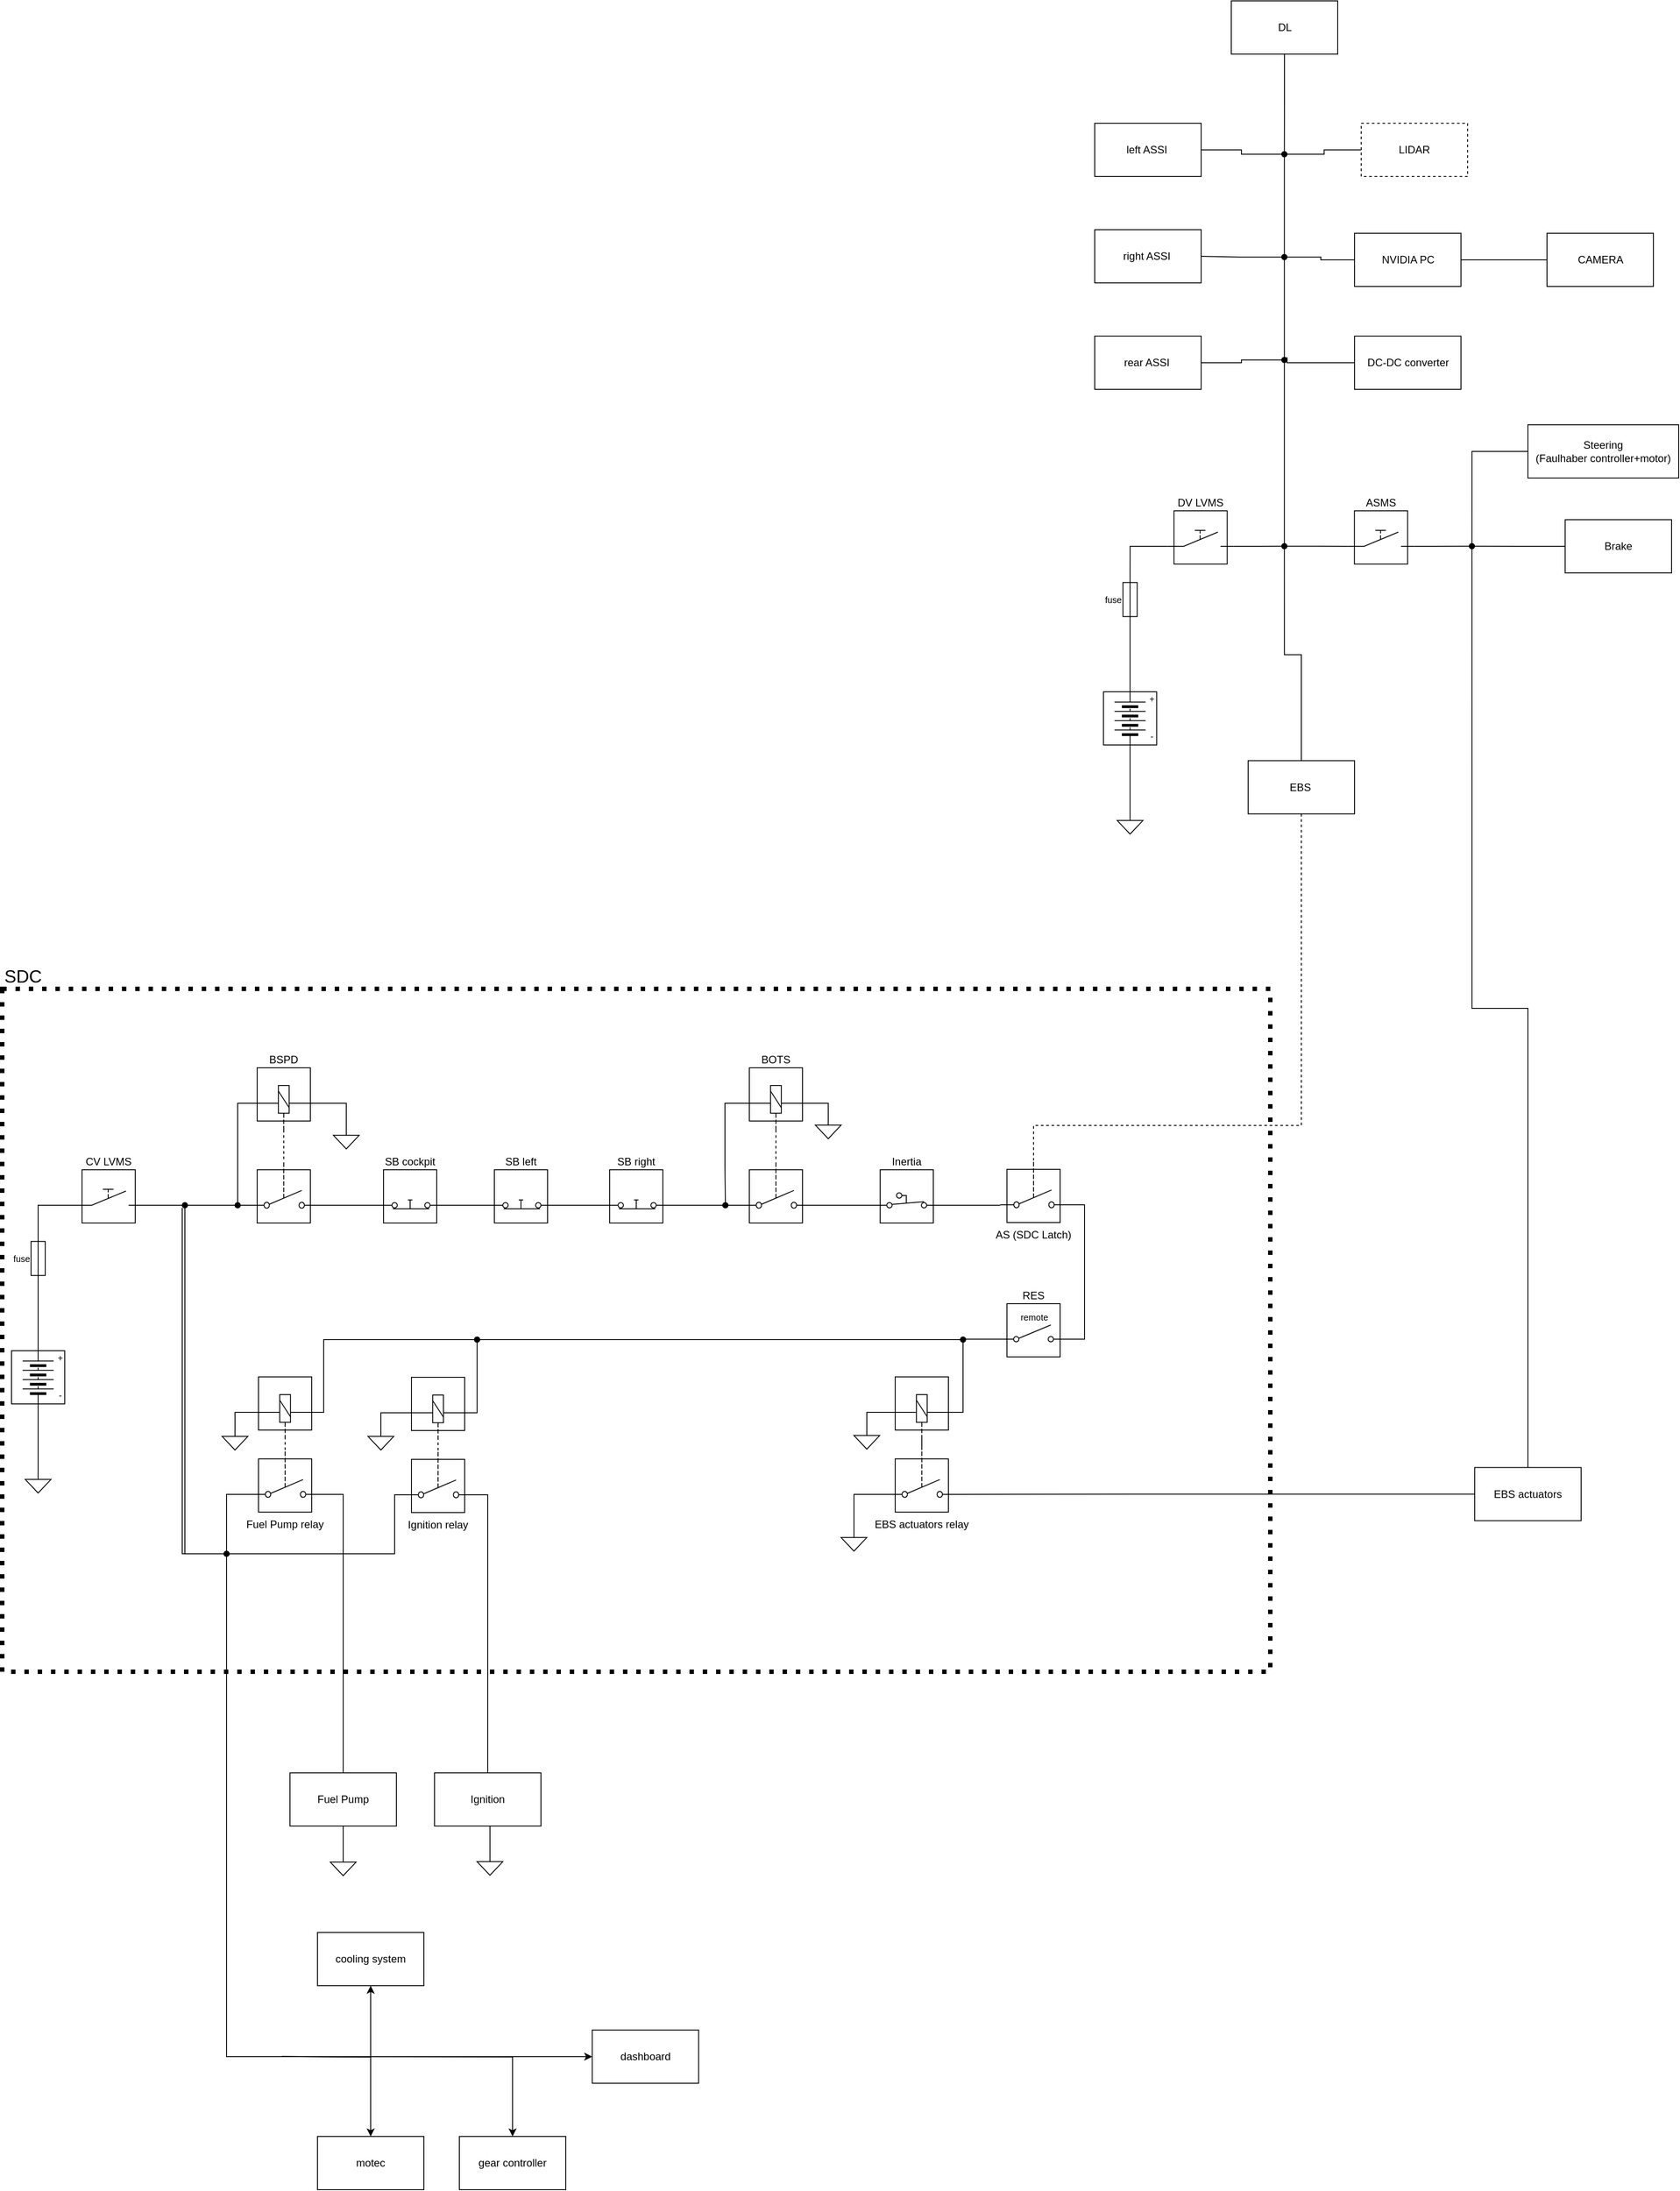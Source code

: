 <mxfile version="13.6.2" type="device"><diagram id="PV6J3pIGxcIQKvSVooxK" name="Page-1"><mxGraphModel dx="2241" dy="3144" grid="1" gridSize="10" guides="1" tooltips="1" connect="1" arrows="1" fold="1" page="1" pageScale="1" pageWidth="850" pageHeight="1100" math="0" shadow="0"><root><mxCell id="0"/><mxCell id="1" parent="0"/><mxCell id="UQHbAVLiYIk_4lTjZQ4R-338" value="SDC" style="rounded=0;whiteSpace=wrap;html=1;dashed=1;labelBackgroundColor=none;strokeColor=#000000;strokeWidth=5;fillColor=none;fontSize=20;align=left;labelPosition=center;verticalLabelPosition=top;verticalAlign=bottom;perimeterSpacing=0;dashPattern=1 2;" parent="1" vertex="1"><mxGeometry x="-282.5" y="-264" width="1430" height="770" as="geometry"/></mxCell><mxCell id="UQHbAVLiYIk_4lTjZQ4R-25" value="" style="edgeStyle=orthogonalEdgeStyle;rounded=0;orthogonalLoop=1;jettySize=auto;html=1;exitX=0.5;exitY=1;exitDx=0;exitDy=0;" parent="1" source="UQHbAVLiYIk_4lTjZQ4R-258" edge="1"><mxGeometry relative="1" as="geometry"><mxPoint x="33" y="940" as="sourcePoint"/><mxPoint x="382.833" y="940" as="targetPoint"/><Array as="points"><mxPoint x="-30" y="940"/></Array></mxGeometry></mxCell><mxCell id="UQHbAVLiYIk_4lTjZQ4R-26" value="" style="edgeStyle=orthogonalEdgeStyle;rounded=0;orthogonalLoop=1;jettySize=auto;html=1;exitX=1;exitY=0.5;exitDx=0;exitDy=0;" parent="1" target="UQHbAVLiYIk_4lTjZQ4R-31" edge="1"><mxGeometry relative="1" as="geometry"><mxPoint x="32.588" y="939.882" as="sourcePoint"/></mxGeometry></mxCell><mxCell id="UQHbAVLiYIk_4lTjZQ4R-27" value="" style="edgeStyle=orthogonalEdgeStyle;rounded=0;orthogonalLoop=1;jettySize=auto;html=1;exitX=1;exitY=0.5;exitDx=0;exitDy=0;" parent="1" target="UQHbAVLiYIk_4lTjZQ4R-30" edge="1"><mxGeometry relative="1" as="geometry"><mxPoint x="32.588" y="939.882" as="sourcePoint"/></mxGeometry></mxCell><mxCell id="UQHbAVLiYIk_4lTjZQ4R-28" style="edgeStyle=orthogonalEdgeStyle;rounded=0;orthogonalLoop=1;jettySize=auto;html=1;exitX=1;exitY=0.5;exitDx=0;exitDy=0;entryX=0.5;entryY=0;entryDx=0;entryDy=0;" parent="1" target="UQHbAVLiYIk_4lTjZQ4R-35" edge="1"><mxGeometry relative="1" as="geometry"><mxPoint x="32.588" y="939.882" as="sourcePoint"/></mxGeometry></mxCell><mxCell id="UQHbAVLiYIk_4lTjZQ4R-30" value="cooling system&lt;br&gt;" style="rounded=0;whiteSpace=wrap;html=1;" parent="1" vertex="1"><mxGeometry x="73" y="800" width="120" height="60" as="geometry"/></mxCell><mxCell id="UQHbAVLiYIk_4lTjZQ4R-31" value="motec" style="rounded=0;whiteSpace=wrap;html=1;" parent="1" vertex="1"><mxGeometry x="73" y="1030" width="120" height="60" as="geometry"/></mxCell><mxCell id="UQHbAVLiYIk_4lTjZQ4R-35" value="gear controller" style="rounded=0;whiteSpace=wrap;html=1;" parent="1" vertex="1"><mxGeometry x="233" y="1030" width="120" height="60" as="geometry"/></mxCell><mxCell id="UQHbAVLiYIk_4lTjZQ4R-50" value="" style="group" parent="1" vertex="1" connectable="0"><mxGeometry x="-272" y="139.5" width="60" height="70" as="geometry"/></mxCell><mxCell id="UQHbAVLiYIk_4lTjZQ4R-37" value="" style="whiteSpace=wrap;html=1;aspect=fixed;fillColor=none;fontSize=20;align=left;" parent="UQHbAVLiYIk_4lTjZQ4R-50" vertex="1"><mxGeometry y="4.5" width="60" height="60" as="geometry"/></mxCell><mxCell id="UQHbAVLiYIk_4lTjZQ4R-36" value="" style="pointerEvents=1;verticalLabelPosition=bottom;shadow=0;dashed=0;align=center;fillColor=#ffffff;html=1;verticalAlign=top;strokeWidth=1;shape=mxgraph.electrical.miscellaneous.batteryStack;fontSize=20;direction=north;" parent="UQHbAVLiYIk_4lTjZQ4R-50" vertex="1"><mxGeometry x="12.5" width="35" height="70" as="geometry"/></mxCell><mxCell id="UQHbAVLiYIk_4lTjZQ4R-43" value="+" style="text;html=1;strokeColor=none;fillColor=none;align=center;verticalAlign=middle;whiteSpace=wrap;rounded=0;dashed=1;labelBackgroundColor=none;fontSize=10;" parent="UQHbAVLiYIk_4lTjZQ4R-50" vertex="1"><mxGeometry x="50" y="7.389" width="10" height="10" as="geometry"/></mxCell><mxCell id="UQHbAVLiYIk_4lTjZQ4R-45" value="-" style="text;html=1;strokeColor=none;fillColor=none;align=center;verticalAlign=middle;whiteSpace=wrap;rounded=0;dashed=1;labelBackgroundColor=none;fontSize=10;" parent="UQHbAVLiYIk_4lTjZQ4R-50" vertex="1"><mxGeometry x="50" y="49.389" width="10" height="10" as="geometry"/></mxCell><mxCell id="UQHbAVLiYIk_4lTjZQ4R-62" style="edgeStyle=orthogonalEdgeStyle;rounded=0;orthogonalLoop=1;jettySize=auto;html=1;exitX=0;exitY=0.5;exitDx=0;exitDy=0;exitPerimeter=0;entryX=0;entryY=1;entryDx=0;entryDy=0;entryPerimeter=0;endArrow=none;endFill=0;fontSize=10;" parent="1" source="UQHbAVLiYIk_4lTjZQ4R-54" target="UQHbAVLiYIk_4lTjZQ4R-60" edge="1"><mxGeometry relative="1" as="geometry"><Array as="points"><mxPoint x="-242" y="-20"/></Array></mxGeometry></mxCell><mxCell id="UQHbAVLiYIk_4lTjZQ4R-54" value="fuse" style="pointerEvents=1;verticalLabelPosition=middle;shadow=0;dashed=0;align=right;fillColor=#ffffff;html=1;verticalAlign=middle;strokeWidth=1;shape=mxgraph.electrical.miscellaneous.fuse_2;labelBackgroundColor=none;fontSize=10;direction=south;labelPosition=left;" parent="1" vertex="1"><mxGeometry x="-250" y="10" width="16" height="60" as="geometry"/></mxCell><mxCell id="UQHbAVLiYIk_4lTjZQ4R-55" style="edgeStyle=orthogonalEdgeStyle;rounded=0;orthogonalLoop=1;jettySize=auto;html=1;exitX=1;exitY=0.5;exitDx=0;exitDy=0;entryX=1;entryY=0.5;entryDx=0;entryDy=0;entryPerimeter=0;fontSize=10;endArrow=none;endFill=0;" parent="1" source="UQHbAVLiYIk_4lTjZQ4R-36" target="UQHbAVLiYIk_4lTjZQ4R-54" edge="1"><mxGeometry relative="1" as="geometry"/></mxCell><mxCell id="UQHbAVLiYIk_4lTjZQ4R-59" style="edgeStyle=orthogonalEdgeStyle;rounded=0;orthogonalLoop=1;jettySize=auto;html=1;exitX=0.5;exitY=0;exitDx=0;exitDy=0;exitPerimeter=0;entryX=0;entryY=0.5;entryDx=0;entryDy=0;endArrow=none;endFill=0;fontSize=10;" parent="1" source="UQHbAVLiYIk_4lTjZQ4R-57" target="UQHbAVLiYIk_4lTjZQ4R-36" edge="1"><mxGeometry relative="1" as="geometry"/></mxCell><mxCell id="UQHbAVLiYIk_4lTjZQ4R-57" value="" style="pointerEvents=1;verticalLabelPosition=bottom;shadow=0;dashed=0;align=center;fillColor=#ffffff;html=1;verticalAlign=top;strokeWidth=1;shape=mxgraph.electrical.signal_sources.signal_ground;labelBackgroundColor=none;fontSize=10;aspect=fixed;" parent="1" vertex="1"><mxGeometry x="-256.5" y="281.5" width="29" height="23" as="geometry"/></mxCell><mxCell id="UQHbAVLiYIk_4lTjZQ4R-61" value="CV LVMS" style="group;labelPosition=center;verticalLabelPosition=top;align=center;verticalAlign=bottom;" parent="1" vertex="1" connectable="0"><mxGeometry x="-200" y="-60" width="75" height="60" as="geometry"/></mxCell><mxCell id="UQHbAVLiYIk_4lTjZQ4R-5" value="" style="rounded=0;whiteSpace=wrap;html=1;fillColor=none;" parent="UQHbAVLiYIk_4lTjZQ4R-61" vertex="1"><mxGeometry x="7.5" width="60" height="60" as="geometry"/></mxCell><mxCell id="UQHbAVLiYIk_4lTjZQ4R-60" value="" style="pointerEvents=1;verticalLabelPosition=bottom;shadow=0;dashed=0;align=center;fillColor=#ffffff;html=1;verticalAlign=top;strokeWidth=1;shape=mxgraph.electrical.electro-mechanical.manual_switch;labelBackgroundColor=none;fontSize=10;" parent="UQHbAVLiYIk_4lTjZQ4R-61" vertex="1"><mxGeometry y="22" width="75" height="18" as="geometry"/></mxCell><mxCell id="UQHbAVLiYIk_4lTjZQ4R-76" value="" style="group" parent="1" vertex="1" connectable="0"><mxGeometry x="-2.5" y="-70" width="75" height="70" as="geometry"/></mxCell><mxCell id="UQHbAVLiYIk_4lTjZQ4R-64" value="" style="rounded=0;whiteSpace=wrap;html=1;fillColor=none;" parent="UQHbAVLiYIk_4lTjZQ4R-76" vertex="1"><mxGeometry x="7.5" y="10" width="60" height="60" as="geometry"/></mxCell><mxCell id="UQHbAVLiYIk_4lTjZQ4R-70" value="" style="pointerEvents=1;verticalLabelPosition=bottom;shadow=0;dashed=0;align=center;fillColor=#ffffff;html=1;verticalAlign=top;strokeWidth=1;shape=stencil(rVVNb4MwDP01XCcgQHedWHvspF12zsAd0UKCSFbWfz+DqUYosLJW4mA/8/Icf4DHUlPwCrzQ56aCzHrs2QvDI68Ff5cIhxgpCIxichUvgZBX4PKEiGmEzQo09i/0irG1/oRG5LbnClVALSxFG8I2Ueuyrec/Idg+LM20UpiF0Mo4kUEcz+ZCWSeRNzq4Qo0SLNSE+oR+O96JvKDzdmtEtleIBLeK7K+5yUPsyPgTMixFZK6aLD3oGj5q/aXyyeQq3jbuInAOl/oIc4Xtp2Tq0me6FGpAD+K1fFc+uVGfxvD/+qOeR9FK/Xjj8NlUNwc9nWkN7nG3c3NMkFJUBn63OXF2MXEGLB6VJFxI6SCkvKP0eBqWpJdlc24KLBbukGoXqrfofggsHdxSIUe7N/5c5lX7wkYNf1w5MCP+feel41x8HTqUfhQd8AM=);labelBackgroundColor=none;fontSize=10;" parent="UQHbAVLiYIk_4lTjZQ4R-76" vertex="1"><mxGeometry width="75" height="50" as="geometry"/></mxCell><mxCell id="UQHbAVLiYIk_4lTjZQ4R-81" value="BSPD" style="group;labelPosition=center;verticalLabelPosition=top;align=center;verticalAlign=bottom;" parent="1" vertex="1" connectable="0"><mxGeometry x="-2.5" y="-175" width="75" height="70" as="geometry"/></mxCell><mxCell id="UQHbAVLiYIk_4lTjZQ4R-74" value="" style="rounded=0;whiteSpace=wrap;html=1;fillColor=none;" parent="UQHbAVLiYIk_4lTjZQ4R-81" vertex="1"><mxGeometry x="7.5" width="60" height="60" as="geometry"/></mxCell><mxCell id="UQHbAVLiYIk_4lTjZQ4R-73" value="" style="pointerEvents=1;verticalLabelPosition=bottom;shadow=0;dashed=0;align=center;fillColor=#ffffff;html=1;verticalAlign=top;strokeWidth=1;shape=stencil(vZTBcoMgEIafxmsGQZtzx6YPkEvPNG4qUwMO0qR5+y6udoIJjvTQGQ/wr7/f6v6SiapvZAcZZ7Lv4OAy8ZJxfpZWyfcWZY6VhsSC0VbLE5CyB9leSeydNZ9wUbUb71a6AascVS+kbQu/FbuMPaPoL1EdjNbIVUb3QeWmjs+WSrsA/UYP7pBxAgeW1LHD72B3HXebgc5fUzC7FZj8fzBsUwag/AFGVKjEvqiojsbChzVfun7YnPXz/x03L4PZ5TzoRszeeuGdj6ptKR6xOzrpU3NXmMonc4YouYySJ3ur9I29EIF9ofNV+Pwpkc9S7SF+1n4ynn7BNf4hS5HJ4KmxONBa9g1aMcnax3pcTfNifAHqrVDjelxEs/638GzD6aemZ+YvlnKf/vkGz91POqh0Sg/CDw==);labelBackgroundColor=none;fontSize=10;" parent="UQHbAVLiYIk_4lTjZQ4R-81" vertex="1"><mxGeometry y="20" width="75" height="50" as="geometry"/></mxCell><mxCell id="UQHbAVLiYIk_4lTjZQ4R-82" style="edgeStyle=orthogonalEdgeStyle;rounded=0;orthogonalLoop=1;jettySize=auto;html=1;exitX=0.5;exitY=1;exitDx=0;exitDy=0;exitPerimeter=0;entryX=0.5;entryY=0;entryDx=0;entryDy=0;entryPerimeter=0;endArrow=none;endFill=0;fontSize=10;dashed=1;" parent="1" source="UQHbAVLiYIk_4lTjZQ4R-73" target="UQHbAVLiYIk_4lTjZQ4R-70" edge="1"><mxGeometry relative="1" as="geometry"/></mxCell><mxCell id="UQHbAVLiYIk_4lTjZQ4R-105" value="" style="verticalLabelPosition=bottom;shadow=0;dashed=0;align=center;html=1;verticalAlign=top;strokeWidth=1;shape=ellipse;fillColor=#000000;fontSize=10;aspect=fixed;" parent="1" vertex="1"><mxGeometry x="-20" y="-23" width="6" height="6" as="geometry"/></mxCell><mxCell id="UQHbAVLiYIk_4lTjZQ4R-107" style="edgeStyle=orthogonalEdgeStyle;rounded=0;orthogonalLoop=1;jettySize=auto;html=1;exitX=0;exitY=0.4;exitDx=0;exitDy=0;exitPerimeter=0;entryX=0.5;entryY=0;entryDx=0;entryDy=0;endArrow=none;endFill=0;fontSize=10;" parent="1" source="UQHbAVLiYIk_4lTjZQ4R-73" target="UQHbAVLiYIk_4lTjZQ4R-105" edge="1"><mxGeometry relative="1" as="geometry"><Array as="points"><mxPoint x="-17" y="-135"/></Array></mxGeometry></mxCell><mxCell id="UQHbAVLiYIk_4lTjZQ4R-109" style="edgeStyle=orthogonalEdgeStyle;rounded=0;orthogonalLoop=1;jettySize=auto;html=1;exitX=0;exitY=1;exitDx=0;exitDy=0;exitPerimeter=0;entryX=1;entryY=0.5;entryDx=0;entryDy=0;endArrow=none;endFill=0;fontSize=10;" parent="1" source="UQHbAVLiYIk_4lTjZQ4R-70" target="UQHbAVLiYIk_4lTjZQ4R-105" edge="1"><mxGeometry relative="1" as="geometry"/></mxCell><mxCell id="UQHbAVLiYIk_4lTjZQ4R-111" style="edgeStyle=orthogonalEdgeStyle;rounded=0;orthogonalLoop=1;jettySize=auto;html=1;exitX=1;exitY=0.5;exitDx=0;exitDy=0;entryX=0;entryY=0.5;entryDx=0;entryDy=0;endArrow=none;endFill=0;fontSize=10;" parent="1" source="UQHbAVLiYIk_4lTjZQ4R-110" target="UQHbAVLiYIk_4lTjZQ4R-105" edge="1"><mxGeometry relative="1" as="geometry"/></mxCell><mxCell id="UQHbAVLiYIk_4lTjZQ4R-112" style="edgeStyle=orthogonalEdgeStyle;rounded=0;orthogonalLoop=1;jettySize=auto;html=1;exitX=0;exitY=0.5;exitDx=0;exitDy=0;entryX=1;entryY=1;entryDx=0;entryDy=0;entryPerimeter=0;endArrow=none;endFill=0;fontSize=10;" parent="1" source="UQHbAVLiYIk_4lTjZQ4R-110" target="UQHbAVLiYIk_4lTjZQ4R-60" edge="1"><mxGeometry relative="1" as="geometry"><Array as="points"><mxPoint x="-120" y="-20"/><mxPoint x="-120" y="-20"/></Array></mxGeometry></mxCell><mxCell id="UQHbAVLiYIk_4lTjZQ4R-257" style="edgeStyle=orthogonalEdgeStyle;rounded=0;orthogonalLoop=1;jettySize=auto;html=1;exitX=0;exitY=1;exitDx=0;exitDy=0;endArrow=none;endFill=0;fontSize=10;entryX=0;entryY=0.5;entryDx=0;entryDy=0;" parent="1" source="UQHbAVLiYIk_4lTjZQ4R-110" target="UQHbAVLiYIk_4lTjZQ4R-258" edge="1"><mxGeometry relative="1" as="geometry"><mxPoint x="-79" y="280" as="targetPoint"/></mxGeometry></mxCell><mxCell id="UQHbAVLiYIk_4lTjZQ4R-110" value="" style="verticalLabelPosition=bottom;shadow=0;dashed=0;align=center;html=1;verticalAlign=top;strokeWidth=1;shape=ellipse;fillColor=#000000;fontSize=10;aspect=fixed;" parent="1" vertex="1"><mxGeometry x="-79.5" y="-23" width="6" height="6" as="geometry"/></mxCell><mxCell id="UQHbAVLiYIk_4lTjZQ4R-120" style="edgeStyle=orthogonalEdgeStyle;rounded=0;orthogonalLoop=1;jettySize=auto;html=1;exitX=0;exitY=0.6;exitDx=0;exitDy=0;exitPerimeter=0;entryX=1;entryY=1;entryDx=0;entryDy=0;entryPerimeter=0;endArrow=none;endFill=0;fontSize=10;" parent="1" source="UQHbAVLiYIk_4lTjZQ4R-1" target="UQHbAVLiYIk_4lTjZQ4R-70" edge="1"><mxGeometry relative="1" as="geometry"><Array as="points"><mxPoint x="130" y="-20"/><mxPoint x="130" y="-20"/></Array></mxGeometry></mxCell><mxCell id="UQHbAVLiYIk_4lTjZQ4R-122" value="SB cockpit" style="group;labelPosition=center;verticalLabelPosition=top;align=center;verticalAlign=bottom;" parent="1" vertex="1" connectable="0"><mxGeometry x="140" y="-60" width="75" height="60" as="geometry"/></mxCell><mxCell id="UQHbAVLiYIk_4lTjZQ4R-10" value="" style="whiteSpace=wrap;html=1;aspect=fixed;fillColor=none;" parent="UQHbAVLiYIk_4lTjZQ4R-122" vertex="1"><mxGeometry x="7.5" width="60" height="60" as="geometry"/></mxCell><mxCell id="UQHbAVLiYIk_4lTjZQ4R-1" value="" style="pointerEvents=1;verticalLabelPosition=bottom;shadow=0;dashed=0;align=center;fillColor=#ffffff;html=1;verticalAlign=top;strokeWidth=1;shape=mxgraph.electrical.electro-mechanical.push_switch_nc;" parent="UQHbAVLiYIk_4lTjZQ4R-122" vertex="1"><mxGeometry y="34" width="75" height="10" as="geometry"/></mxCell><mxCell id="UQHbAVLiYIk_4lTjZQ4R-130" value="SB left" style="group;labelPosition=center;verticalLabelPosition=top;align=center;verticalAlign=bottom;" parent="1" vertex="1" connectable="0"><mxGeometry x="265" y="-60" width="75" height="60" as="geometry"/></mxCell><mxCell id="UQHbAVLiYIk_4lTjZQ4R-131" value="" style="whiteSpace=wrap;html=1;aspect=fixed;fillColor=none;" parent="UQHbAVLiYIk_4lTjZQ4R-130" vertex="1"><mxGeometry x="7.5" width="60" height="60" as="geometry"/></mxCell><mxCell id="UQHbAVLiYIk_4lTjZQ4R-132" value="" style="pointerEvents=1;verticalLabelPosition=bottom;shadow=0;dashed=0;align=center;fillColor=#ffffff;html=1;verticalAlign=top;strokeWidth=1;shape=mxgraph.electrical.electro-mechanical.push_switch_nc;" parent="UQHbAVLiYIk_4lTjZQ4R-130" vertex="1"><mxGeometry y="34" width="75" height="10" as="geometry"/></mxCell><mxCell id="UQHbAVLiYIk_4lTjZQ4R-139" value="SB right" style="group;labelPosition=center;verticalLabelPosition=top;align=center;verticalAlign=bottom;" parent="1" vertex="1" connectable="0"><mxGeometry x="395" y="-60" width="75" height="60" as="geometry"/></mxCell><mxCell id="UQHbAVLiYIk_4lTjZQ4R-140" value="" style="whiteSpace=wrap;html=1;aspect=fixed;fillColor=none;" parent="UQHbAVLiYIk_4lTjZQ4R-139" vertex="1"><mxGeometry x="7.5" width="60" height="60" as="geometry"/></mxCell><mxCell id="UQHbAVLiYIk_4lTjZQ4R-141" value="" style="pointerEvents=1;verticalLabelPosition=bottom;shadow=0;dashed=0;align=center;fillColor=#ffffff;html=1;verticalAlign=top;strokeWidth=1;shape=mxgraph.electrical.electro-mechanical.push_switch_nc;" parent="UQHbAVLiYIk_4lTjZQ4R-139" vertex="1"><mxGeometry y="34" width="75" height="10" as="geometry"/></mxCell><mxCell id="UQHbAVLiYIk_4lTjZQ4R-142" style="edgeStyle=orthogonalEdgeStyle;rounded=0;orthogonalLoop=1;jettySize=auto;html=1;exitX=1;exitY=0.6;exitDx=0;exitDy=0;exitPerimeter=0;entryX=0;entryY=0.6;entryDx=0;entryDy=0;entryPerimeter=0;endArrow=none;endFill=0;fontSize=10;" parent="1" source="UQHbAVLiYIk_4lTjZQ4R-132" target="UQHbAVLiYIk_4lTjZQ4R-141" edge="1"><mxGeometry relative="1" as="geometry"/></mxCell><mxCell id="UQHbAVLiYIk_4lTjZQ4R-143" style="edgeStyle=orthogonalEdgeStyle;rounded=0;orthogonalLoop=1;jettySize=auto;html=1;exitX=0;exitY=0.6;exitDx=0;exitDy=0;exitPerimeter=0;entryX=1;entryY=0.6;entryDx=0;entryDy=0;entryPerimeter=0;endArrow=none;endFill=0;fontSize=10;" parent="1" source="UQHbAVLiYIk_4lTjZQ4R-132" target="UQHbAVLiYIk_4lTjZQ4R-1" edge="1"><mxGeometry relative="1" as="geometry"/></mxCell><mxCell id="UQHbAVLiYIk_4lTjZQ4R-144" value="" style="pointerEvents=1;verticalLabelPosition=bottom;shadow=0;dashed=0;align=center;fillColor=#ffffff;html=1;verticalAlign=top;strokeWidth=1;shape=mxgraph.electrical.signal_sources.signal_ground;labelBackgroundColor=none;fontSize=10;aspect=fixed;" parent="1" vertex="1"><mxGeometry x="634.5" y="-118" width="29" height="23" as="geometry"/></mxCell><mxCell id="UQHbAVLiYIk_4lTjZQ4R-152" value="Inertia" style="group;labelPosition=center;verticalLabelPosition=top;align=center;verticalAlign=bottom;" parent="1" vertex="1" connectable="0"><mxGeometry x="700" y="-60" width="75" height="60" as="geometry"/></mxCell><mxCell id="UQHbAVLiYIk_4lTjZQ4R-149" value="" style="rounded=0;whiteSpace=wrap;html=1;fillColor=none;" parent="UQHbAVLiYIk_4lTjZQ4R-152" vertex="1"><mxGeometry x="7.5" width="60" height="60" as="geometry"/></mxCell><mxCell id="UQHbAVLiYIk_4lTjZQ4R-146" value="" style="pointerEvents=1;verticalLabelPosition=bottom;shadow=0;dashed=0;align=center;fillColor=#ffffff;html=1;verticalAlign=top;strokeWidth=1;shape=stencil(vZTBboMwDIafJtcJkgLbcWKttPMOO2fUHdZCgkJWtrdfSEBr2gWBWk3i4t/689nEMWFlV/MWCE1410JlCHsilB65Rv4mrExtpvZi+uBDyRvwyrMEbZBb7aVHU9U+3xmtPqDHvRmNKGvQaHy291qRDSHbkuTRisPHykpJaUtAJbsgc5K3Z3OUJqji1R/cWkYDBrRXE69+BdH3GN3db5ywW8PZLuCkSzistEqsWVYelIZ3rT7l/s/qWj7814vElG7UEWJ9p3m068kuUJ7Y02ytP8TnV/KLK/ln9zG2s5yfFaGfruQzGvjX4llxS3s6N/NWjwyW3RDuQcecIAS2HfzuiTx46HnwPrJNWBKbKemAQtwQfT7L/4iewhEdn6I5sruji93gVL/CnfAD);labelBackgroundColor=none;fontSize=10;" parent="UQHbAVLiYIk_4lTjZQ4R-152" vertex="1"><mxGeometry y="24" width="75" height="19" as="geometry"/></mxCell><mxCell id="UQHbAVLiYIk_4lTjZQ4R-153" value="" style="group" parent="1" vertex="1" connectable="0"><mxGeometry x="552.5" y="-70" width="75" height="70" as="geometry"/></mxCell><mxCell id="UQHbAVLiYIk_4lTjZQ4R-154" value="" style="rounded=0;whiteSpace=wrap;html=1;fillColor=none;" parent="UQHbAVLiYIk_4lTjZQ4R-153" vertex="1"><mxGeometry x="7.5" y="10" width="60" height="60" as="geometry"/></mxCell><mxCell id="UQHbAVLiYIk_4lTjZQ4R-155" value="" style="pointerEvents=1;verticalLabelPosition=bottom;shadow=0;dashed=0;align=center;fillColor=#ffffff;html=1;verticalAlign=top;strokeWidth=1;shape=stencil(rVVNb4MwDP01XCcgQHedWHvspF12zsAd0UKCSFbWfz+DqUYosLJW4mA/8/Icf4DHUlPwCrzQ56aCzHrs2QvDI68Ff5cIhxgpCIxichUvgZBX4PKEiGmEzQo09i/0irG1/oRG5LbnClVALSxFG8I2Ueuyrec/Idg+LM20UpiF0Mo4kUEcz+ZCWSeRNzq4Qo0SLNSE+oR+O96JvKDzdmtEtleIBLeK7K+5yUPsyPgTMixFZK6aLD3oGj5q/aXyyeQq3jbuInAOl/oIc4Xtp2Tq0me6FGpAD+K1fFc+uVGfxvD/+qOeR9FK/Xjj8NlUNwc9nWkN7nG3c3NMkFJUBn63OXF2MXEGLB6VJFxI6SCkvKP0eBqWpJdlc24KLBbukGoXqrfofggsHdxSIUe7N/5c5lX7wkYNf1w5MCP+feel41x8HTqUfhQd8AM=);labelBackgroundColor=none;fontSize=10;" parent="UQHbAVLiYIk_4lTjZQ4R-153" vertex="1"><mxGeometry width="75" height="50" as="geometry"/></mxCell><mxCell id="UQHbAVLiYIk_4lTjZQ4R-156" value="BOTS" style="group;labelPosition=center;verticalLabelPosition=top;align=center;verticalAlign=bottom;" parent="1" vertex="1" connectable="0"><mxGeometry x="552.5" y="-175" width="75" height="70" as="geometry"/></mxCell><mxCell id="UQHbAVLiYIk_4lTjZQ4R-157" value="" style="rounded=0;whiteSpace=wrap;html=1;fillColor=none;" parent="UQHbAVLiYIk_4lTjZQ4R-156" vertex="1"><mxGeometry x="7.5" width="60" height="60" as="geometry"/></mxCell><mxCell id="UQHbAVLiYIk_4lTjZQ4R-158" value="" style="pointerEvents=1;verticalLabelPosition=bottom;shadow=0;dashed=0;align=center;fillColor=#ffffff;html=1;verticalAlign=top;strokeWidth=1;shape=stencil(vZTBcoMgEIafxmsGQZtzx6YPkEvPNG4qUwMO0qR5+y6udoIJjvTQGQ/wr7/f6v6SiapvZAcZZ7Lv4OAy8ZJxfpZWyfcWZY6VhsSC0VbLE5CyB9leSeydNZ9wUbUb71a6AascVS+kbQu/FbuMPaPoL1EdjNbIVUb3QeWmjs+WSrsA/UYP7pBxAgeW1LHD72B3HXebgc5fUzC7FZj8fzBsUwag/AFGVKjEvqiojsbChzVfun7YnPXz/x03L4PZ5TzoRszeeuGdj6ptKR6xOzrpU3NXmMonc4YouYySJ3ur9I29EIF9ofNV+Pwpkc9S7SF+1n4ynn7BNf4hS5HJ4KmxONBa9g1aMcnax3pcTfNifAHqrVDjelxEs/638GzD6aemZ+YvlnKf/vkGz91POqh0Sg/CDw==);labelBackgroundColor=none;fontSize=10;" parent="UQHbAVLiYIk_4lTjZQ4R-156" vertex="1"><mxGeometry y="20" width="75" height="50" as="geometry"/></mxCell><mxCell id="UQHbAVLiYIk_4lTjZQ4R-159" style="edgeStyle=orthogonalEdgeStyle;rounded=0;orthogonalLoop=1;jettySize=auto;html=1;exitX=0.5;exitY=1;exitDx=0;exitDy=0;exitPerimeter=0;entryX=0.5;entryY=0;entryDx=0;entryDy=0;entryPerimeter=0;endArrow=none;endFill=0;fontSize=10;dashed=1;" parent="1" source="UQHbAVLiYIk_4lTjZQ4R-158" target="UQHbAVLiYIk_4lTjZQ4R-155" edge="1"><mxGeometry relative="1" as="geometry"/></mxCell><mxCell id="UQHbAVLiYIk_4lTjZQ4R-163" style="edgeStyle=orthogonalEdgeStyle;rounded=0;orthogonalLoop=1;jettySize=auto;html=1;exitX=0;exitY=0.5;exitDx=0;exitDy=0;entryX=1;entryY=0.6;entryDx=0;entryDy=0;entryPerimeter=0;endArrow=none;endFill=0;fontSize=10;" parent="1" source="UQHbAVLiYIk_4lTjZQ4R-160" target="UQHbAVLiYIk_4lTjZQ4R-141" edge="1"><mxGeometry relative="1" as="geometry"/></mxCell><mxCell id="UQHbAVLiYIk_4lTjZQ4R-160" value="" style="verticalLabelPosition=bottom;shadow=0;dashed=0;align=center;html=1;verticalAlign=top;strokeWidth=1;shape=ellipse;fillColor=#000000;fontSize=10;aspect=fixed;" parent="1" vertex="1"><mxGeometry x="530" y="-23" width="6" height="6" as="geometry"/></mxCell><mxCell id="UQHbAVLiYIk_4lTjZQ4R-161" style="edgeStyle=orthogonalEdgeStyle;rounded=0;orthogonalLoop=1;jettySize=auto;html=1;exitX=0;exitY=0.4;exitDx=0;exitDy=0;exitPerimeter=0;entryX=0.5;entryY=0;entryDx=0;entryDy=0;endArrow=none;endFill=0;fontSize=10;" parent="1" source="UQHbAVLiYIk_4lTjZQ4R-158" target="UQHbAVLiYIk_4lTjZQ4R-160" edge="1"><mxGeometry relative="1" as="geometry"/></mxCell><mxCell id="UQHbAVLiYIk_4lTjZQ4R-162" style="edgeStyle=orthogonalEdgeStyle;rounded=0;orthogonalLoop=1;jettySize=auto;html=1;exitX=0;exitY=1;exitDx=0;exitDy=0;exitPerimeter=0;entryX=1;entryY=0.5;entryDx=0;entryDy=0;endArrow=none;endFill=0;fontSize=10;" parent="1" source="UQHbAVLiYIk_4lTjZQ4R-155" target="UQHbAVLiYIk_4lTjZQ4R-160" edge="1"><mxGeometry relative="1" as="geometry"/></mxCell><mxCell id="UQHbAVLiYIk_4lTjZQ4R-165" style="edgeStyle=orthogonalEdgeStyle;rounded=0;orthogonalLoop=1;jettySize=auto;html=1;exitX=0;exitY=0.84;exitDx=0;exitDy=0;exitPerimeter=0;entryX=1;entryY=1;entryDx=0;entryDy=0;entryPerimeter=0;endArrow=none;endFill=0;fontSize=10;" parent="1" source="UQHbAVLiYIk_4lTjZQ4R-146" target="UQHbAVLiYIk_4lTjZQ4R-155" edge="1"><mxGeometry relative="1" as="geometry"><Array as="points"><mxPoint x="650" y="-20"/><mxPoint x="650" y="-20"/></Array></mxGeometry></mxCell><mxCell id="UQHbAVLiYIk_4lTjZQ4R-172" value="RES" style="group;labelPosition=center;verticalLabelPosition=top;align=center;verticalAlign=bottom;" parent="1" vertex="1" connectable="0"><mxGeometry x="843" y="91" width="75" height="60" as="geometry"/></mxCell><mxCell id="UQHbAVLiYIk_4lTjZQ4R-171" value="" style="rounded=0;whiteSpace=wrap;html=1;fillColor=none;" parent="UQHbAVLiYIk_4lTjZQ4R-172" vertex="1"><mxGeometry x="7.5" width="60" height="60" as="geometry"/></mxCell><mxCell id="UQHbAVLiYIk_4lTjZQ4R-170" value="remote" style="pointerEvents=1;verticalLabelPosition=top;shadow=0;dashed=0;align=center;fillColor=#ffffff;html=1;verticalAlign=bottom;strokeWidth=1;shape=mxgraph.electrical.electro-mechanical.simple_switch;labelBackgroundColor=none;fontSize=10;labelPosition=center;" parent="UQHbAVLiYIk_4lTjZQ4R-172" vertex="1"><mxGeometry y="24" width="75" height="19" as="geometry"/></mxCell><mxCell id="UQHbAVLiYIk_4lTjZQ4R-188" style="edgeStyle=orthogonalEdgeStyle;rounded=0;orthogonalLoop=1;jettySize=auto;html=1;exitX=0.5;exitY=1;exitDx=0;exitDy=0;exitPerimeter=0;entryX=0.5;entryY=0;entryDx=0;entryDy=0;entryPerimeter=0;endArrow=none;endFill=0;fontSize=10;dashed=1;" parent="1" edge="1"><mxGeometry relative="1" as="geometry"><mxPoint x="277.286" y="187.286" as="targetPoint"/></mxGeometry></mxCell><mxCell id="UQHbAVLiYIk_4lTjZQ4R-200" value="Ignition relay" style="group;labelPosition=center;verticalLabelPosition=bottom;align=center;verticalAlign=top;" parent="1" vertex="1" connectable="0"><mxGeometry x="171.5" y="256.5" width="75" height="70" as="geometry"/></mxCell><mxCell id="UQHbAVLiYIk_4lTjZQ4R-201" value="" style="rounded=0;whiteSpace=wrap;html=1;fillColor=none;" parent="UQHbAVLiYIk_4lTjZQ4R-200" vertex="1"><mxGeometry x="7.5" y="10" width="60" height="60" as="geometry"/></mxCell><mxCell id="UQHbAVLiYIk_4lTjZQ4R-202" value="" style="pointerEvents=1;verticalLabelPosition=bottom;shadow=0;dashed=0;align=center;fillColor=#ffffff;html=1;verticalAlign=top;strokeWidth=1;shape=stencil(rVVNb4MwDP01XCcgQHedWHvspF12zsAd0UKCSFbWfz+DqUYosLJW4mA/8/Icf4DHUlPwCrzQ56aCzHrs2QvDI68Ff5cIhxgpCIxichUvgZBX4PKEiGmEzQo09i/0irG1/oRG5LbnClVALSxFG8I2Ueuyrec/Idg+LM20UpiF0Mo4kUEcz+ZCWSeRNzq4Qo0SLNSE+oR+O96JvKDzdmtEtleIBLeK7K+5yUPsyPgTMixFZK6aLD3oGj5q/aXyyeQq3jbuInAOl/oIc4Xtp2Tq0me6FGpAD+K1fFc+uVGfxvD/+qOeR9FK/Xjj8NlUNwc9nWkN7nG3c3NMkFJUBn63OXF2MXEGLB6VJFxI6SCkvKP0eBqWpJdlc24KLBbukGoXqrfofggsHdxSIUe7N/5c5lX7wkYNf1w5MCP+feel41x8HTqUfhQd8AM=);labelBackgroundColor=none;fontSize=10;" parent="UQHbAVLiYIk_4lTjZQ4R-200" vertex="1"><mxGeometry width="75" height="50" as="geometry"/></mxCell><mxCell id="UQHbAVLiYIk_4lTjZQ4R-203" value="" style="group;labelPosition=center;verticalLabelPosition=top;align=center;verticalAlign=bottom;" parent="1" vertex="1" connectable="0"><mxGeometry x="171.5" y="174" width="75" height="70" as="geometry"/></mxCell><mxCell id="UQHbAVLiYIk_4lTjZQ4R-204" value="" style="rounded=0;whiteSpace=wrap;html=1;fillColor=none;" parent="UQHbAVLiYIk_4lTjZQ4R-203" vertex="1"><mxGeometry x="7.5" width="60" height="60" as="geometry"/></mxCell><mxCell id="UQHbAVLiYIk_4lTjZQ4R-205" value="" style="pointerEvents=1;verticalLabelPosition=bottom;shadow=0;dashed=0;align=center;fillColor=#ffffff;html=1;verticalAlign=top;strokeWidth=1;shape=stencil(vZTBcoMgEIafxmsGQZtzx6YPkEvPNG4qUwMO0qR5+y6udoIJjvTQGQ/wr7/f6v6SiapvZAcZZ7Lv4OAy8ZJxfpZWyfcWZY6VhsSC0VbLE5CyB9leSeydNZ9wUbUb71a6AascVS+kbQu/FbuMPaPoL1EdjNbIVUb3QeWmjs+WSrsA/UYP7pBxAgeW1LHD72B3HXebgc5fUzC7FZj8fzBsUwag/AFGVKjEvqiojsbChzVfun7YnPXz/x03L4PZ5TzoRszeeuGdj6ptKR6xOzrpU3NXmMonc4YouYySJ3ur9I29EIF9ofNV+Pwpkc9S7SF+1n4ynn7BNf4hS5HJ4KmxONBa9g1aMcnax3pcTfNifAHqrVDjelxEs/638GzD6aemZ+YvlnKf/vkGz91POqh0Sg/CDw==);labelBackgroundColor=none;fontSize=10;" parent="UQHbAVLiYIk_4lTjZQ4R-203" vertex="1"><mxGeometry y="20" width="75" height="50" as="geometry"/></mxCell><mxCell id="UQHbAVLiYIk_4lTjZQ4R-206" style="edgeStyle=orthogonalEdgeStyle;rounded=0;orthogonalLoop=1;jettySize=auto;html=1;exitX=0.5;exitY=0;exitDx=0;exitDy=0;exitPerimeter=0;entryX=0.5;entryY=1;entryDx=0;entryDy=0;entryPerimeter=0;dashed=1;endArrow=none;endFill=0;fontSize=10;" parent="1" source="UQHbAVLiYIk_4lTjZQ4R-202" target="UQHbAVLiYIk_4lTjZQ4R-205" edge="1"><mxGeometry relative="1" as="geometry"/></mxCell><mxCell id="UQHbAVLiYIk_4lTjZQ4R-208" value="Fuel Pump relay" style="group;labelPosition=center;verticalLabelPosition=bottom;align=center;verticalAlign=top;" parent="1" vertex="1" connectable="0"><mxGeometry x="-1" y="256" width="75" height="70" as="geometry"/></mxCell><mxCell id="UQHbAVLiYIk_4lTjZQ4R-209" value="" style="rounded=0;whiteSpace=wrap;html=1;fillColor=none;" parent="UQHbAVLiYIk_4lTjZQ4R-208" vertex="1"><mxGeometry x="7.5" y="10" width="60" height="60" as="geometry"/></mxCell><mxCell id="UQHbAVLiYIk_4lTjZQ4R-210" value="" style="pointerEvents=1;verticalLabelPosition=bottom;shadow=0;dashed=0;align=center;fillColor=#ffffff;html=1;verticalAlign=top;strokeWidth=1;shape=stencil(rVVNb4MwDP01XCcgQHedWHvspF12zsAd0UKCSFbWfz+DqUYosLJW4mA/8/Icf4DHUlPwCrzQ56aCzHrs2QvDI68Ff5cIhxgpCIxichUvgZBX4PKEiGmEzQo09i/0irG1/oRG5LbnClVALSxFG8I2Ueuyrec/Idg+LM20UpiF0Mo4kUEcz+ZCWSeRNzq4Qo0SLNSE+oR+O96JvKDzdmtEtleIBLeK7K+5yUPsyPgTMixFZK6aLD3oGj5q/aXyyeQq3jbuInAOl/oIc4Xtp2Tq0me6FGpAD+K1fFc+uVGfxvD/+qOeR9FK/Xjj8NlUNwc9nWkN7nG3c3NMkFJUBn63OXF2MXEGLB6VJFxI6SCkvKP0eBqWpJdlc24KLBbukGoXqrfofggsHdxSIUe7N/5c5lX7wkYNf1w5MCP+feel41x8HTqUfhQd8AM=);labelBackgroundColor=none;fontSize=10;" parent="UQHbAVLiYIk_4lTjZQ4R-208" vertex="1"><mxGeometry width="75" height="50" as="geometry"/></mxCell><mxCell id="UQHbAVLiYIk_4lTjZQ4R-211" value="" style="group;labelPosition=center;verticalLabelPosition=top;align=center;verticalAlign=bottom;" parent="1" vertex="1" connectable="0"><mxGeometry x="-1" y="173.5" width="75" height="70" as="geometry"/></mxCell><mxCell id="UQHbAVLiYIk_4lTjZQ4R-212" value="" style="rounded=0;whiteSpace=wrap;html=1;fillColor=none;" parent="UQHbAVLiYIk_4lTjZQ4R-211" vertex="1"><mxGeometry x="7.5" width="60" height="60" as="geometry"/></mxCell><mxCell id="UQHbAVLiYIk_4lTjZQ4R-213" value="" style="pointerEvents=1;verticalLabelPosition=bottom;shadow=0;dashed=0;align=center;fillColor=#ffffff;html=1;verticalAlign=top;strokeWidth=1;shape=stencil(vZTBcoMgEIafxmsGQZtzx6YPkEvPNG4qUwMO0qR5+y6udoIJjvTQGQ/wr7/f6v6SiapvZAcZZ7Lv4OAy8ZJxfpZWyfcWZY6VhsSC0VbLE5CyB9leSeydNZ9wUbUb71a6AascVS+kbQu/FbuMPaPoL1EdjNbIVUb3QeWmjs+WSrsA/UYP7pBxAgeW1LHD72B3HXebgc5fUzC7FZj8fzBsUwag/AFGVKjEvqiojsbChzVfun7YnPXz/x03L4PZ5TzoRszeeuGdj6ptKR6xOzrpU3NXmMonc4YouYySJ3ur9I29EIF9ofNV+Pwpkc9S7SF+1n4ynn7BNf4hS5HJ4KmxONBa9g1aMcnax3pcTfNifAHqrVDjelxEs/638GzD6aemZ+YvlnKf/vkGz91POqh0Sg/CDw==);labelBackgroundColor=none;fontSize=10;" parent="UQHbAVLiYIk_4lTjZQ4R-211" vertex="1"><mxGeometry y="20" width="75" height="50" as="geometry"/></mxCell><mxCell id="UQHbAVLiYIk_4lTjZQ4R-214" style="edgeStyle=orthogonalEdgeStyle;rounded=0;orthogonalLoop=1;jettySize=auto;html=1;exitX=0.5;exitY=0;exitDx=0;exitDy=0;exitPerimeter=0;entryX=0.5;entryY=1;entryDx=0;entryDy=0;entryPerimeter=0;dashed=1;endArrow=none;endFill=0;fontSize=10;" parent="1" source="UQHbAVLiYIk_4lTjZQ4R-210" target="UQHbAVLiYIk_4lTjZQ4R-213" edge="1"><mxGeometry relative="1" as="geometry"/></mxCell><mxCell id="UQHbAVLiYIk_4lTjZQ4R-223" value="EBS actuators relay" style="group;labelPosition=center;verticalLabelPosition=bottom;align=center;verticalAlign=top;" parent="1" vertex="1" connectable="0"><mxGeometry x="717" y="256" width="75" height="70" as="geometry"/></mxCell><mxCell id="UQHbAVLiYIk_4lTjZQ4R-224" value="" style="rounded=0;whiteSpace=wrap;html=1;fillColor=none;" parent="UQHbAVLiYIk_4lTjZQ4R-223" vertex="1"><mxGeometry x="7.5" y="10" width="60" height="60" as="geometry"/></mxCell><mxCell id="UQHbAVLiYIk_4lTjZQ4R-225" value="" style="pointerEvents=1;verticalLabelPosition=bottom;shadow=0;dashed=0;align=center;fillColor=#ffffff;html=1;verticalAlign=top;strokeWidth=1;shape=stencil(rVVNb4MwDP01XCcgQHedWHvspF12zsAd0UKCSFbWfz+DqUYosLJW4mA/8/Icf4DHUlPwCrzQ56aCzHrs2QvDI68Ff5cIhxgpCIxichUvgZBX4PKEiGmEzQo09i/0irG1/oRG5LbnClVALSxFG8I2Ueuyrec/Idg+LM20UpiF0Mo4kUEcz+ZCWSeRNzq4Qo0SLNSE+oR+O96JvKDzdmtEtleIBLeK7K+5yUPsyPgTMixFZK6aLD3oGj5q/aXyyeQq3jbuInAOl/oIc4Xtp2Tq0me6FGpAD+K1fFc+uVGfxvD/+qOeR9FK/Xjj8NlUNwc9nWkN7nG3c3NMkFJUBn63OXF2MXEGLB6VJFxI6SCkvKP0eBqWpJdlc24KLBbukGoXqrfofggsHdxSIUe7N/5c5lX7wkYNf1w5MCP+feel41x8HTqUfhQd8AM=);labelBackgroundColor=none;fontSize=10;" parent="UQHbAVLiYIk_4lTjZQ4R-223" vertex="1"><mxGeometry width="75" height="50" as="geometry"/></mxCell><mxCell id="UQHbAVLiYIk_4lTjZQ4R-226" value="" style="group;labelPosition=center;verticalLabelPosition=top;align=center;verticalAlign=bottom;" parent="1" vertex="1" connectable="0"><mxGeometry x="717" y="173.5" width="75" height="70" as="geometry"/></mxCell><mxCell id="UQHbAVLiYIk_4lTjZQ4R-227" value="" style="rounded=0;whiteSpace=wrap;html=1;fillColor=none;" parent="UQHbAVLiYIk_4lTjZQ4R-226" vertex="1"><mxGeometry x="7.5" width="60" height="60" as="geometry"/></mxCell><mxCell id="UQHbAVLiYIk_4lTjZQ4R-228" value="" style="pointerEvents=1;verticalLabelPosition=bottom;shadow=0;dashed=0;align=center;fillColor=#ffffff;html=1;verticalAlign=top;strokeWidth=1;shape=stencil(vZTBcoMgEIafxmsGQZtzx6YPkEvPNG4qUwMO0qR5+y6udoIJjvTQGQ/wr7/f6v6SiapvZAcZZ7Lv4OAy8ZJxfpZWyfcWZY6VhsSC0VbLE5CyB9leSeydNZ9wUbUb71a6AascVS+kbQu/FbuMPaPoL1EdjNbIVUb3QeWmjs+WSrsA/UYP7pBxAgeW1LHD72B3HXebgc5fUzC7FZj8fzBsUwag/AFGVKjEvqiojsbChzVfun7YnPXz/x03L4PZ5TzoRszeeuGdj6ptKR6xOzrpU3NXmMonc4YouYySJ3ur9I29EIF9ofNV+Pwpkc9S7SF+1n4ynn7BNf4hS5HJ4KmxONBa9g1aMcnax3pcTfNifAHqrVDjelxEs/638GzD6aemZ+YvlnKf/vkGz91POqh0Sg/CDw==);labelBackgroundColor=none;fontSize=10;" parent="UQHbAVLiYIk_4lTjZQ4R-226" vertex="1"><mxGeometry y="20" width="75" height="50" as="geometry"/></mxCell><mxCell id="UQHbAVLiYIk_4lTjZQ4R-232" value="AS (SDC Latch)" style="group;labelPosition=center;verticalLabelPosition=bottom;align=center;verticalAlign=top;" parent="1" vertex="1" connectable="0"><mxGeometry x="843" y="-70.5" width="75" height="70" as="geometry"/></mxCell><mxCell id="UQHbAVLiYIk_4lTjZQ4R-233" value="" style="rounded=0;whiteSpace=wrap;html=1;fillColor=none;" parent="UQHbAVLiYIk_4lTjZQ4R-232" vertex="1"><mxGeometry x="7.5" y="10" width="60" height="60" as="geometry"/></mxCell><mxCell id="UQHbAVLiYIk_4lTjZQ4R-234" value="" style="pointerEvents=1;verticalLabelPosition=bottom;shadow=0;dashed=0;align=center;fillColor=#ffffff;html=1;verticalAlign=top;strokeWidth=1;shape=stencil(rVVNb4MwDP01XCcgQHedWHvspF12zsAd0UKCSFbWfz+DqUYosLJW4mA/8/Icf4DHUlPwCrzQ56aCzHrs2QvDI68Ff5cIhxgpCIxichUvgZBX4PKEiGmEzQo09i/0irG1/oRG5LbnClVALSxFG8I2Ueuyrec/Idg+LM20UpiF0Mo4kUEcz+ZCWSeRNzq4Qo0SLNSE+oR+O96JvKDzdmtEtleIBLeK7K+5yUPsyPgTMixFZK6aLD3oGj5q/aXyyeQq3jbuInAOl/oIc4Xtp2Tq0me6FGpAD+K1fFc+uVGfxvD/+qOeR9FK/Xjj8NlUNwc9nWkN7nG3c3NMkFJUBn63OXF2MXEGLB6VJFxI6SCkvKP0eBqWpJdlc24KLBbukGoXqrfofggsHdxSIUe7N/5c5lX7wkYNf1w5MCP+feel41x8HTqUfhQd8AM=);labelBackgroundColor=none;fontSize=10;" parent="UQHbAVLiYIk_4lTjZQ4R-232" vertex="1"><mxGeometry width="75" height="50" as="geometry"/></mxCell><mxCell id="UQHbAVLiYIk_4lTjZQ4R-240" value="" style="verticalLabelPosition=bottom;shadow=0;dashed=0;align=center;html=1;verticalAlign=top;strokeWidth=1;shape=ellipse;fillColor=#000000;fontSize=10;aspect=fixed;" parent="1" vertex="1"><mxGeometry x="798" y="128.5" width="6" height="6" as="geometry"/></mxCell><mxCell id="UQHbAVLiYIk_4lTjZQ4R-249" style="edgeStyle=orthogonalEdgeStyle;rounded=0;orthogonalLoop=1;jettySize=auto;html=1;exitX=1;exitY=0.5;exitDx=0;exitDy=0;endArrow=none;endFill=0;fontSize=10;entryX=0;entryY=0.5;entryDx=0;entryDy=0;" parent="1" source="UQHbAVLiYIk_4lTjZQ4R-243" target="UQHbAVLiYIk_4lTjZQ4R-240" edge="1"><mxGeometry relative="1" as="geometry"><mxPoint x="470" y="129" as="targetPoint"/></mxGeometry></mxCell><mxCell id="UQHbAVLiYIk_4lTjZQ4R-250" style="edgeStyle=orthogonalEdgeStyle;rounded=0;orthogonalLoop=1;jettySize=auto;html=1;exitX=0;exitY=0.5;exitDx=0;exitDy=0;entryX=1;entryY=0.4;entryDx=0;entryDy=0;endArrow=none;endFill=0;fontSize=10;entryPerimeter=0;" parent="1" source="UQHbAVLiYIk_4lTjZQ4R-243" target="UQHbAVLiYIk_4lTjZQ4R-213" edge="1"><mxGeometry relative="1" as="geometry"><mxPoint x="84.143" y="131.286" as="targetPoint"/><Array as="points"><mxPoint x="80" y="131"/><mxPoint x="80" y="214"/></Array></mxGeometry></mxCell><mxCell id="UQHbAVLiYIk_4lTjZQ4R-243" value="" style="verticalLabelPosition=bottom;shadow=0;dashed=0;align=center;html=1;verticalAlign=top;strokeWidth=1;shape=ellipse;fillColor=#000000;fontSize=10;aspect=fixed;" parent="1" vertex="1"><mxGeometry x="250" y="128.5" width="6" height="6" as="geometry"/></mxCell><mxCell id="UQHbAVLiYIk_4lTjZQ4R-246" style="edgeStyle=orthogonalEdgeStyle;rounded=0;orthogonalLoop=1;jettySize=auto;html=1;exitX=1;exitY=0.4;exitDx=0;exitDy=0;exitPerimeter=0;entryX=0.5;entryY=1;entryDx=0;entryDy=0;endArrow=none;endFill=0;fontSize=10;" parent="1" source="UQHbAVLiYIk_4lTjZQ4R-205" target="UQHbAVLiYIk_4lTjZQ4R-243" edge="1"><mxGeometry relative="1" as="geometry"><Array as="points"><mxPoint x="253" y="214"/></Array></mxGeometry></mxCell><mxCell id="UQHbAVLiYIk_4lTjZQ4R-247" style="edgeStyle=orthogonalEdgeStyle;rounded=0;orthogonalLoop=1;jettySize=auto;html=1;exitX=1;exitY=0.4;exitDx=0;exitDy=0;exitPerimeter=0;entryX=0.5;entryY=1;entryDx=0;entryDy=0;endArrow=none;endFill=0;fontSize=10;" parent="1" source="UQHbAVLiYIk_4lTjZQ4R-228" target="UQHbAVLiYIk_4lTjZQ4R-240" edge="1"><mxGeometry relative="1" as="geometry"><Array as="points"><mxPoint x="801" y="214"/></Array></mxGeometry></mxCell><mxCell id="UQHbAVLiYIk_4lTjZQ4R-248" style="edgeStyle=orthogonalEdgeStyle;rounded=0;orthogonalLoop=1;jettySize=auto;html=1;exitX=0;exitY=0.84;exitDx=0;exitDy=0;exitPerimeter=0;entryX=1;entryY=0.5;entryDx=0;entryDy=0;endArrow=none;endFill=0;fontSize=10;" parent="1" source="UQHbAVLiYIk_4lTjZQ4R-170" target="UQHbAVLiYIk_4lTjZQ4R-240" edge="1"><mxGeometry relative="1" as="geometry"/></mxCell><mxCell id="UQHbAVLiYIk_4lTjZQ4R-251" value="" style="pointerEvents=1;verticalLabelPosition=bottom;shadow=0;dashed=0;align=center;fillColor=#ffffff;html=1;verticalAlign=top;strokeWidth=1;shape=mxgraph.electrical.signal_sources.signal_ground;labelBackgroundColor=none;fontSize=10;aspect=fixed;" parent="1" vertex="1"><mxGeometry x="-34.5" y="233" width="29" height="23" as="geometry"/></mxCell><mxCell id="UQHbAVLiYIk_4lTjZQ4R-252" style="edgeStyle=orthogonalEdgeStyle;rounded=0;orthogonalLoop=1;jettySize=auto;html=1;exitX=0;exitY=0.4;exitDx=0;exitDy=0;exitPerimeter=0;entryX=0.5;entryY=0;entryDx=0;entryDy=0;entryPerimeter=0;endArrow=none;endFill=0;fontSize=10;" parent="1" source="UQHbAVLiYIk_4lTjZQ4R-213" target="UQHbAVLiYIk_4lTjZQ4R-251" edge="1"><mxGeometry relative="1" as="geometry"/></mxCell><mxCell id="UQHbAVLiYIk_4lTjZQ4R-253" value="" style="pointerEvents=1;verticalLabelPosition=bottom;shadow=0;dashed=0;align=center;fillColor=#ffffff;html=1;verticalAlign=top;strokeWidth=1;shape=mxgraph.electrical.signal_sources.signal_ground;labelBackgroundColor=none;fontSize=10;aspect=fixed;" parent="1" vertex="1"><mxGeometry x="130" y="233" width="29" height="23" as="geometry"/></mxCell><mxCell id="UQHbAVLiYIk_4lTjZQ4R-254" style="edgeStyle=orthogonalEdgeStyle;rounded=0;orthogonalLoop=1;jettySize=auto;html=1;exitX=0;exitY=0.4;exitDx=0;exitDy=0;exitPerimeter=0;entryX=0.5;entryY=0;entryDx=0;entryDy=0;entryPerimeter=0;endArrow=none;endFill=0;fontSize=10;" parent="1" source="UQHbAVLiYIk_4lTjZQ4R-205" target="UQHbAVLiYIk_4lTjZQ4R-253" edge="1"><mxGeometry relative="1" as="geometry"/></mxCell><mxCell id="UQHbAVLiYIk_4lTjZQ4R-255" value="" style="pointerEvents=1;verticalLabelPosition=bottom;shadow=0;dashed=0;align=center;fillColor=#ffffff;html=1;verticalAlign=top;strokeWidth=1;shape=mxgraph.electrical.signal_sources.signal_ground;labelBackgroundColor=none;fontSize=10;aspect=fixed;" parent="1" vertex="1"><mxGeometry x="678" y="232" width="29" height="23" as="geometry"/></mxCell><mxCell id="UQHbAVLiYIk_4lTjZQ4R-256" style="edgeStyle=orthogonalEdgeStyle;rounded=0;orthogonalLoop=1;jettySize=auto;html=1;exitX=0;exitY=0.4;exitDx=0;exitDy=0;exitPerimeter=0;entryX=0.5;entryY=0;entryDx=0;entryDy=0;entryPerimeter=0;endArrow=none;endFill=0;fontSize=10;" parent="1" source="UQHbAVLiYIk_4lTjZQ4R-228" target="UQHbAVLiYIk_4lTjZQ4R-255" edge="1"><mxGeometry relative="1" as="geometry"/></mxCell><mxCell id="UQHbAVLiYIk_4lTjZQ4R-260" style="edgeStyle=orthogonalEdgeStyle;rounded=0;orthogonalLoop=1;jettySize=auto;html=1;exitX=0.5;exitY=0;exitDx=0;exitDy=0;entryX=0;entryY=1;entryDx=0;entryDy=0;entryPerimeter=0;endArrow=none;endFill=0;fontSize=10;" parent="1" source="UQHbAVLiYIk_4lTjZQ4R-258" target="UQHbAVLiYIk_4lTjZQ4R-210" edge="1"><mxGeometry relative="1" as="geometry"><Array as="points"><mxPoint x="-29" y="306"/></Array></mxGeometry></mxCell><mxCell id="UQHbAVLiYIk_4lTjZQ4R-262" value="" style="edgeStyle=orthogonalEdgeStyle;rounded=0;orthogonalLoop=1;jettySize=auto;html=1;endArrow=none;endFill=0;fontSize=10;entryX=0;entryY=1;entryDx=0;entryDy=0;entryPerimeter=0;" parent="1" source="UQHbAVLiYIk_4lTjZQ4R-258" target="UQHbAVLiYIk_4lTjZQ4R-202" edge="1"><mxGeometry relative="1" as="geometry"><mxPoint x="143.5" y="373.0" as="targetPoint"/><Array as="points"><mxPoint x="160" y="373"/><mxPoint x="160" y="307"/></Array></mxGeometry></mxCell><mxCell id="UQHbAVLiYIk_4lTjZQ4R-258" value="" style="verticalLabelPosition=bottom;shadow=0;dashed=0;align=center;html=1;verticalAlign=top;strokeWidth=1;shape=ellipse;fillColor=#000000;fontSize=10;aspect=fixed;" parent="1" vertex="1"><mxGeometry x="-32.5" y="370" width="6" height="6" as="geometry"/></mxCell><mxCell id="UQHbAVLiYIk_4lTjZQ4R-265" style="edgeStyle=orthogonalEdgeStyle;rounded=0;orthogonalLoop=1;jettySize=auto;html=1;exitX=1;exitY=1;exitDx=0;exitDy=0;exitPerimeter=0;entryX=1;entryY=0.84;entryDx=0;entryDy=0;entryPerimeter=0;endArrow=none;endFill=0;fontSize=10;" parent="1" source="UQHbAVLiYIk_4lTjZQ4R-234" target="UQHbAVLiYIk_4lTjZQ4R-170" edge="1"><mxGeometry relative="1" as="geometry"><Array as="points"><mxPoint x="938" y="-20"/><mxPoint x="938" y="131"/></Array></mxGeometry></mxCell><mxCell id="UQHbAVLiYIk_4lTjZQ4R-266" style="edgeStyle=orthogonalEdgeStyle;rounded=0;orthogonalLoop=1;jettySize=auto;html=1;exitX=1;exitY=0.84;exitDx=0;exitDy=0;exitPerimeter=0;entryX=0;entryY=1;entryDx=0;entryDy=0;entryPerimeter=0;endArrow=none;endFill=0;fontSize=10;" parent="1" source="UQHbAVLiYIk_4lTjZQ4R-146" target="UQHbAVLiYIk_4lTjZQ4R-234" edge="1"><mxGeometry relative="1" as="geometry"><Array as="points"><mxPoint x="843" y="-20"/><mxPoint x="843" y="-20"/></Array></mxGeometry></mxCell><mxCell id="UQHbAVLiYIk_4lTjZQ4R-269" style="edgeStyle=orthogonalEdgeStyle;rounded=0;orthogonalLoop=1;jettySize=auto;html=1;exitX=0.5;exitY=1;exitDx=0;exitDy=0;endArrow=none;endFill=0;fontSize=10;entryX=0;entryY=0.5;entryDx=0;entryDy=0;" parent="1" source="UQHbAVLiYIk_4lTjZQ4R-110" target="UQHbAVLiYIk_4lTjZQ4R-258" edge="1"><mxGeometry relative="1" as="geometry"><mxPoint x="-79" y="280" as="targetPoint"/></mxGeometry></mxCell><mxCell id="UQHbAVLiYIk_4lTjZQ4R-286" value="&lt;span style=&quot;font-family: &amp;#34;helvetica&amp;#34; , &amp;#34;arial&amp;#34; , sans-serif ; font-size: 0px&quot;&gt;%3CmxGraphModel%3E%3Croot%3E%3CmxCell%20id%3D%220%22%2F%3E%3CmxCell%20id%3D%221%22%20parent%3D%220%22%2F%3E%3CmxCell%20id%3D%222%22%20value%3D%22%22%20style%3D%22group%22%20vertex%3D%221%22%20connectable%3D%220%22%20parent%3D%221%22%3E%3CmxGeometry%20x%3D%22-272%22%20y%3D%22139.5%22%20width%3D%2260%22%20height%3D%2270%22%20as%3D%22geometry%22%2F%3E%3C%2FmxCell%3E%3CmxCell%20id%3D%223%22%20value%3D%22%22%20style%3D%22whiteSpace%3Dwrap%3Bhtml%3D1%3Baspect%3Dfixed%3BfillColor%3Dnone%3BfontSize%3D20%3Balign%3Dleft%3B%22%20vertex%3D%221%22%20parent%3D%222%22%3E%3CmxGeometry%20y%3D%224.5%22%20width%3D%2260%22%20height%3D%2260%22%20as%3D%22geometry%22%2F%3E%3C%2FmxCell%3E%3CmxCell%20id%3D%224%22%20value%3D%22%22%20style%3D%22pointerEvents%3D1%3BverticalLabelPosition%3Dbottom%3Bshadow%3D0%3Bdashed%3D0%3Balign%3Dcenter%3BfillColor%3D%23ffffff%3Bhtml%3D1%3BverticalAlign%3Dtop%3BstrokeWidth%3D1%3Bshape%3Dmxgraph.electrical.miscellaneous.batteryStack%3BfontSize%3D20%3Bdirection%3Dnorth%3B%22%20vertex%3D%221%22%20parent%3D%222%22%3E%3CmxGeometry%20x%3D%2212.5%22%20width%3D%2235%22%20height%3D%2270%22%20as%3D%22geometry%22%2F%3E%3C%2FmxCell%3E%3CmxCell%20id%3D%225%22%20value%3D%22%2B%22%20style%3D%22text%3Bhtml%3D1%3BstrokeColor%3Dnone%3BfillColor%3Dnone%3Balign%3Dcenter%3BverticalAlign%3Dmiddle%3BwhiteSpace%3Dwrap%3Brounded%3D0%3Bdashed%3D1%3BlabelBackgroundColor%3Dnone%3BfontSize%3D10%3B%22%20vertex%3D%221%22%20parent%3D%222%22%3E%3CmxGeometry%20x%3D%2250%22%20y%3D%227.389%22%20width%3D%2210%22%20height%3D%2210%22%20as%3D%22geometry%22%2F%3E%3C%2FmxCell%3E%3CmxCell%20id%3D%226%22%20value%3D%22-%22%20style%3D%22text%3Bhtml%3D1%3BstrokeColor%3Dnone%3BfillColor%3Dnone%3Balign%3Dcenter%3BverticalAlign%3Dmiddle%3BwhiteSpace%3Dwrap%3Brounded%3D0%3Bdashed%3D1%3BlabelBackgroundColor%3Dnone%3BfontSize%3D10%3B%22%20vertex%3D%221%22%20parent%3D%222%22%3E%3CmxGeometry%20x%3D%2250%22%20y%3D%2249.389%22%20width%3D%2210%22%20height%3D%2210%22%20as%3D%22geometry%22%2F%3E%3C%2FmxCell%3E%3CmxCell%20id%3D%227%22%20style%3D%22edgeStyle%3DorthogonalEdgeStyle%3Brounded%3D0%3BorthogonalLoop%3D1%3BjettySize%3Dauto%3Bhtml%3D1%3BexitX%3D0%3BexitY%3D0.5%3BexitDx%3D0%3BexitDy%3D0%3BexitPerimeter%3D0%3BentryX%3D0%3BentryY%3D1%3BentryDx%3D0%3BentryDy%3D0%3BentryPerimeter%3D0%3BendArrow%3Dnone%3BendFill%3D0%3BfontSize%3D10%3B%22%20edge%3D%221%22%20source%3D%228%22%20target%3D%2214%22%20parent%3D%221%22%3E%3CmxGeometry%20relative%3D%221%22%20as%3D%22geometry%22%3E%3CArray%20as%3D%22points%22%3E%3CmxPoint%20x%3D%22-242%22%20y%3D%22-20%22%2F%3E%3C%2FArray%3E%3C%2FmxGeometry%3E%3C%2FmxCell%3E%3CmxCell%20id%3D%228%22%20value%3D%22fuse%22%20style%3D%22pointerEvents%3D1%3BverticalLabelPosition%3Dmiddle%3Bshadow%3D0%3Bdashed%3D0%3Balign%3Dright%3BfillColor%3D%23ffffff%3Bhtml%3D1%3BverticalAlign%3Dmiddle%3BstrokeWidth%3D1%3Bshape%3Dmxgraph.electrical.miscellaneous.fuse_2%3BlabelBackgroundColor%3Dnone%3BfontSize%3D10%3Bdirection%3Dsouth%3BlabelPosition%3Dleft%3B%22%20vertex%3D%221%22%20parent%3D%221%22%3E%3CmxGeometry%20x%3D%22-250%22%20y%3D%2210%22%20width%3D%2216%22%20height%3D%2260%22%20as%3D%22geometry%22%2F%3E%3C%2FmxCell%3E%3CmxCell%20id%3D%229%22%20style%3D%22edgeStyle%3DorthogonalEdgeStyle%3Brounded%3D0%3BorthogonalLoop%3D1%3BjettySize%3Dauto%3Bhtml%3D1%3BexitX%3D1%3BexitY%3D0.5%3BexitDx%3D0%3BexitDy%3D0%3BentryX%3D1%3BentryY%3D0.5%3BentryDx%3D0%3BentryDy%3D0%3BentryPerimeter%3D0%3BfontSize%3D10%3BendArrow%3Dnone%3BendFill%3D0%3B%22%20edge%3D%221%22%20source%3D%224%22%20target%3D%228%22%20parent%3D%221%22%3E%3CmxGeometry%20relative%3D%221%22%20as%3D%22geometry%22%2F%3E%3C%2FmxCell%3E%3CmxCell%20id%3D%2210%22%20style%3D%22edgeStyle%3DorthogonalEdgeStyle%3Brounded%3D0%3BorthogonalLoop%3D1%3BjettySize%3Dauto%3Bhtml%3D1%3BexitX%3D0.5%3BexitY%3D0%3BexitDx%3D0%3BexitDy%3D0%3BexitPerimeter%3D0%3BentryX%3D0%3BentryY%3D0.5%3BentryDx%3D0%3BentryDy%3D0%3BendArrow%3Dnone%3BendFill%3D0%3BfontSize%3D10%3B%22%20edge%3D%221%22%20source%3D%2211%22%20target%3D%224%22%20parent%3D%221%22%3E%3CmxGeometry%20relative%3D%221%22%20as%3D%22geometry%22%2F%3E%3C%2FmxCell%3E%3CmxCell%20id%3D%2211%22%20value%3D%22%22%20style%3D%22pointerEvents%3D1%3BverticalLabelPosition%3Dbottom%3Bshadow%3D0%3Bdashed%3D0%3Balign%3Dcenter%3BfillColor%3D%23ffffff%3Bhtml%3D1%3BverticalAlign%3Dtop%3BstrokeWidth%3D1%3Bshape%3Dmxgraph.electrical.signal_sources.signal_ground%3BlabelBackgroundColor%3Dnone%3BfontSize%3D10%3Baspect%3Dfixed%3B%22%20vertex%3D%221%22%20parent%3D%221%22%3E%3CmxGeometry%20x%3D%22-256.5%22%20y%3D%22281.5%22%20width%3D%2229%22%20height%3D%2223%22%20as%3D%22geometry%22%2F%3E%3C%2FmxCell%3E%3CmxCell%20id%3D%2212%22%20value%3D%22LVMS%22%20style%3D%22group%3BlabelPosition%3Dcenter%3BverticalLabelPosition%3Dtop%3Balign%3Dcenter%3BverticalAlign%3Dbottom%3B%22%20vertex%3D%221%22%20connectable%3D%220%22%20parent%3D%221%22%3E%3CmxGeometry%20x%3D%22-200%22%20y%3D%22-60%22%20width%3D%2275%22%20height%3D%2260%22%20as%3D%22geometry%22%2F%3E%3C%2FmxCell%3E%3CmxCell%20id%3D%2213%22%20value%3D%22%22%20style%3D%22rounded%3D0%3BwhiteSpace%3Dwrap%3Bhtml%3D1%3BfillColor%3Dnone%3B%22%20vertex%3D%221%22%20parent%3D%2212%22%3E%3CmxGeometry%20x%3D%227.5%22%20width%3D%2260%22%20height%3D%2260%22%20as%3D%22geometry%22%2F%3E%3C%2FmxCell%3E%3CmxCell%20id%3D%2214%22%20value%3D%22%22%20style%3D%22pointerEvents%3D1%3BverticalLabelPosition%3Dbottom%3Bshadow%3D0%3Bdashed%3D0%3Balign%3Dcenter%3BfillColor%3D%23ffffff%3Bhtml%3D1%3BverticalAlign%3Dtop%3BstrokeWidth%3D1%3Bshape%3Dmxgraph.electrical.electro-mechanical.manual_switch%3BlabelBackgroundColor%3Dnone%3BfontSize%3D10%3B%22%20vertex%3D%221%22%20parent%3D%2212%22%3E%3CmxGeometry%20y%3D%2222%22%20width%3D%2275%22%20height%3D%2218%22%20as%3D%22geometry%22%2F%3E%3C%2FmxCell%3E%3C%2Froot%3E%3C%2FmxGraphModel%3E&lt;/span&gt;" style="text;html=1;resizable=0;points=[];autosize=1;align=left;verticalAlign=top;spacingTop=-4;fontSize=10;" parent="1" vertex="1"><mxGeometry x="1085.357" y="-520" width="20" height="20" as="geometry"/></mxCell><mxCell id="UQHbAVLiYIk_4lTjZQ4R-287" value="" style="group" parent="1" vertex="1" connectable="0"><mxGeometry x="959.357" y="-603.5" width="60" height="70" as="geometry"/></mxCell><mxCell id="UQHbAVLiYIk_4lTjZQ4R-288" value="" style="whiteSpace=wrap;html=1;aspect=fixed;fillColor=none;fontSize=20;align=left;" parent="UQHbAVLiYIk_4lTjZQ4R-287" vertex="1"><mxGeometry y="4.5" width="60" height="60" as="geometry"/></mxCell><mxCell id="UQHbAVLiYIk_4lTjZQ4R-289" value="" style="pointerEvents=1;verticalLabelPosition=bottom;shadow=0;dashed=0;align=center;fillColor=#ffffff;html=1;verticalAlign=top;strokeWidth=1;shape=mxgraph.electrical.miscellaneous.batteryStack;fontSize=20;direction=north;" parent="UQHbAVLiYIk_4lTjZQ4R-287" vertex="1"><mxGeometry x="12.5" width="35" height="70" as="geometry"/></mxCell><mxCell id="UQHbAVLiYIk_4lTjZQ4R-290" value="+" style="text;html=1;strokeColor=none;fillColor=none;align=center;verticalAlign=middle;whiteSpace=wrap;rounded=0;dashed=1;labelBackgroundColor=none;fontSize=10;" parent="UQHbAVLiYIk_4lTjZQ4R-287" vertex="1"><mxGeometry x="50" y="7.389" width="10" height="10" as="geometry"/></mxCell><mxCell id="UQHbAVLiYIk_4lTjZQ4R-291" value="-" style="text;html=1;strokeColor=none;fillColor=none;align=center;verticalAlign=middle;whiteSpace=wrap;rounded=0;dashed=1;labelBackgroundColor=none;fontSize=10;" parent="UQHbAVLiYIk_4lTjZQ4R-287" vertex="1"><mxGeometry x="50" y="49.389" width="10" height="10" as="geometry"/></mxCell><mxCell id="UQHbAVLiYIk_4lTjZQ4R-292" style="edgeStyle=orthogonalEdgeStyle;rounded=0;orthogonalLoop=1;jettySize=auto;html=1;exitX=0;exitY=0.5;exitDx=0;exitDy=0;exitPerimeter=0;entryX=0;entryY=1;entryDx=0;entryDy=0;entryPerimeter=0;endArrow=none;endFill=0;fontSize=10;" parent="1" source="UQHbAVLiYIk_4lTjZQ4R-293" target="UQHbAVLiYIk_4lTjZQ4R-299" edge="1"><mxGeometry relative="1" as="geometry"><Array as="points"><mxPoint x="989.357" y="-763"/></Array></mxGeometry></mxCell><mxCell id="UQHbAVLiYIk_4lTjZQ4R-293" value="fuse" style="pointerEvents=1;verticalLabelPosition=middle;shadow=0;dashed=0;align=right;fillColor=#ffffff;html=1;verticalAlign=middle;strokeWidth=1;shape=mxgraph.electrical.miscellaneous.fuse_2;labelBackgroundColor=none;fontSize=10;direction=south;labelPosition=left;" parent="1" vertex="1"><mxGeometry x="981.357" y="-733" width="16" height="60" as="geometry"/></mxCell><mxCell id="UQHbAVLiYIk_4lTjZQ4R-294" style="edgeStyle=orthogonalEdgeStyle;rounded=0;orthogonalLoop=1;jettySize=auto;html=1;exitX=1;exitY=0.5;exitDx=0;exitDy=0;entryX=1;entryY=0.5;entryDx=0;entryDy=0;entryPerimeter=0;fontSize=10;endArrow=none;endFill=0;" parent="1" source="UQHbAVLiYIk_4lTjZQ4R-289" target="UQHbAVLiYIk_4lTjZQ4R-293" edge="1"><mxGeometry relative="1" as="geometry"/></mxCell><mxCell id="UQHbAVLiYIk_4lTjZQ4R-295" style="edgeStyle=orthogonalEdgeStyle;rounded=0;orthogonalLoop=1;jettySize=auto;html=1;exitX=0.5;exitY=0;exitDx=0;exitDy=0;exitPerimeter=0;entryX=0;entryY=0.5;entryDx=0;entryDy=0;endArrow=none;endFill=0;fontSize=10;" parent="1" source="UQHbAVLiYIk_4lTjZQ4R-296" target="UQHbAVLiYIk_4lTjZQ4R-289" edge="1"><mxGeometry relative="1" as="geometry"/></mxCell><mxCell id="UQHbAVLiYIk_4lTjZQ4R-296" value="" style="pointerEvents=1;verticalLabelPosition=bottom;shadow=0;dashed=0;align=center;fillColor=#ffffff;html=1;verticalAlign=top;strokeWidth=1;shape=mxgraph.electrical.signal_sources.signal_ground;labelBackgroundColor=none;fontSize=10;aspect=fixed;" parent="1" vertex="1"><mxGeometry x="974.857" y="-461.5" width="29" height="23" as="geometry"/></mxCell><mxCell id="UQHbAVLiYIk_4lTjZQ4R-297" value="DV LVMS" style="group;labelPosition=center;verticalLabelPosition=top;align=center;verticalAlign=bottom;" parent="1" vertex="1" connectable="0"><mxGeometry x="1031.357" y="-803" width="75" height="60" as="geometry"/></mxCell><mxCell id="UQHbAVLiYIk_4lTjZQ4R-298" value="" style="rounded=0;whiteSpace=wrap;html=1;fillColor=none;" parent="UQHbAVLiYIk_4lTjZQ4R-297" vertex="1"><mxGeometry x="7.5" width="60" height="60" as="geometry"/></mxCell><mxCell id="UQHbAVLiYIk_4lTjZQ4R-299" value="" style="pointerEvents=1;verticalLabelPosition=bottom;shadow=0;dashed=0;align=center;fillColor=#ffffff;html=1;verticalAlign=top;strokeWidth=1;shape=mxgraph.electrical.electro-mechanical.manual_switch;labelBackgroundColor=none;fontSize=10;" parent="UQHbAVLiYIk_4lTjZQ4R-297" vertex="1"><mxGeometry y="22" width="75" height="18" as="geometry"/></mxCell><mxCell id="UQHbAVLiYIk_4lTjZQ4R-308" style="edgeStyle=orthogonalEdgeStyle;rounded=0;orthogonalLoop=1;jettySize=auto;html=1;exitX=0.5;exitY=1;exitDx=0;exitDy=0;entryX=0.5;entryY=0;entryDx=0;entryDy=0;entryPerimeter=0;endArrow=none;endFill=0;fontSize=10;" parent="1" source="UQHbAVLiYIk_4lTjZQ4R-300" target="UQHbAVLiYIk_4lTjZQ4R-305" edge="1"><mxGeometry relative="1" as="geometry"/></mxCell><mxCell id="UQHbAVLiYIk_4lTjZQ4R-300" value="Fuel Pump" style="rounded=0;whiteSpace=wrap;html=1;" parent="1" vertex="1"><mxGeometry x="42" y="620" width="120" height="60" as="geometry"/></mxCell><mxCell id="UQHbAVLiYIk_4lTjZQ4R-307" style="edgeStyle=orthogonalEdgeStyle;rounded=0;orthogonalLoop=1;jettySize=auto;html=1;exitX=0.5;exitY=1;exitDx=0;exitDy=0;entryX=0.5;entryY=0;entryDx=0;entryDy=0;entryPerimeter=0;endArrow=none;endFill=0;fontSize=10;" parent="1" source="UQHbAVLiYIk_4lTjZQ4R-301" target="UQHbAVLiYIk_4lTjZQ4R-306" edge="1"><mxGeometry relative="1" as="geometry"/></mxCell><mxCell id="UQHbAVLiYIk_4lTjZQ4R-301" value="Ignition" style="rounded=0;whiteSpace=wrap;html=1;" parent="1" vertex="1"><mxGeometry x="205" y="620" width="120" height="60" as="geometry"/></mxCell><mxCell id="UQHbAVLiYIk_4lTjZQ4R-303" style="edgeStyle=orthogonalEdgeStyle;rounded=0;orthogonalLoop=1;jettySize=auto;html=1;exitX=1;exitY=1;exitDx=0;exitDy=0;exitPerimeter=0;entryX=0.5;entryY=0;entryDx=0;entryDy=0;endArrow=none;endFill=0;fontSize=10;" parent="1" source="UQHbAVLiYIk_4lTjZQ4R-210" target="UQHbAVLiYIk_4lTjZQ4R-300" edge="1"><mxGeometry relative="1" as="geometry"><Array as="points"><mxPoint x="102" y="306"/></Array></mxGeometry></mxCell><mxCell id="UQHbAVLiYIk_4lTjZQ4R-304" style="edgeStyle=orthogonalEdgeStyle;rounded=0;orthogonalLoop=1;jettySize=auto;html=1;exitX=1;exitY=1;exitDx=0;exitDy=0;exitPerimeter=0;entryX=0.5;entryY=0;entryDx=0;entryDy=0;endArrow=none;endFill=0;fontSize=10;" parent="1" source="UQHbAVLiYIk_4lTjZQ4R-202" target="UQHbAVLiYIk_4lTjZQ4R-301" edge="1"><mxGeometry relative="1" as="geometry"><Array as="points"><mxPoint x="265" y="307"/></Array></mxGeometry></mxCell><mxCell id="UQHbAVLiYIk_4lTjZQ4R-305" value="" style="pointerEvents=1;verticalLabelPosition=bottom;shadow=0;dashed=0;align=center;fillColor=#ffffff;html=1;verticalAlign=top;strokeWidth=1;shape=mxgraph.electrical.signal_sources.signal_ground;labelBackgroundColor=none;fontSize=10;aspect=fixed;" parent="1" vertex="1"><mxGeometry x="87.5" y="713" width="29" height="23" as="geometry"/></mxCell><mxCell id="UQHbAVLiYIk_4lTjZQ4R-306" value="" style="pointerEvents=1;verticalLabelPosition=bottom;shadow=0;dashed=0;align=center;fillColor=#ffffff;html=1;verticalAlign=top;strokeWidth=1;shape=mxgraph.electrical.signal_sources.signal_ground;labelBackgroundColor=none;fontSize=10;aspect=fixed;" parent="1" vertex="1"><mxGeometry x="253" y="712.5" width="29" height="23" as="geometry"/></mxCell><mxCell id="UQHbAVLiYIk_4lTjZQ4R-311" style="edgeStyle=orthogonalEdgeStyle;rounded=0;orthogonalLoop=1;jettySize=auto;html=1;exitX=0.5;exitY=1;exitDx=0;exitDy=0;exitPerimeter=0;entryX=0.5;entryY=0;entryDx=0;entryDy=0;entryPerimeter=0;endArrow=none;endFill=0;fontSize=10;" parent="1" source="UQHbAVLiYIk_4lTjZQ4R-228" target="UQHbAVLiYIk_4lTjZQ4R-225" edge="1"><mxGeometry relative="1" as="geometry"/></mxCell><mxCell id="UQHbAVLiYIk_4lTjZQ4R-312" value="" style="pointerEvents=1;verticalLabelPosition=bottom;shadow=0;dashed=0;align=center;fillColor=#ffffff;html=1;verticalAlign=top;strokeWidth=1;shape=mxgraph.electrical.signal_sources.signal_ground;labelBackgroundColor=none;fontSize=10;aspect=fixed;" parent="1" vertex="1"><mxGeometry x="663.5" y="347" width="29" height="23" as="geometry"/></mxCell><mxCell id="UQHbAVLiYIk_4lTjZQ4R-313" style="edgeStyle=orthogonalEdgeStyle;rounded=0;orthogonalLoop=1;jettySize=auto;html=1;exitX=0;exitY=1;exitDx=0;exitDy=0;exitPerimeter=0;entryX=0.5;entryY=0;entryDx=0;entryDy=0;entryPerimeter=0;endArrow=none;endFill=0;fontSize=10;" parent="1" source="UQHbAVLiYIk_4lTjZQ4R-225" target="UQHbAVLiYIk_4lTjZQ4R-312" edge="1"><mxGeometry relative="1" as="geometry"><Array as="points"><mxPoint x="678" y="306"/></Array></mxGeometry></mxCell><mxCell id="UQHbAVLiYIk_4lTjZQ4R-319" value="ASMS" style="group;labelPosition=center;verticalLabelPosition=top;align=center;verticalAlign=bottom;" parent="1" vertex="1" connectable="0"><mxGeometry x="1234.857" y="-803" width="75" height="60" as="geometry"/></mxCell><mxCell id="UQHbAVLiYIk_4lTjZQ4R-320" value="" style="rounded=0;whiteSpace=wrap;html=1;fillColor=none;" parent="UQHbAVLiYIk_4lTjZQ4R-319" vertex="1"><mxGeometry x="7.5" width="60" height="60" as="geometry"/></mxCell><mxCell id="UQHbAVLiYIk_4lTjZQ4R-321" value="" style="pointerEvents=1;verticalLabelPosition=bottom;shadow=0;dashed=0;align=center;fillColor=#ffffff;html=1;verticalAlign=top;strokeWidth=1;shape=mxgraph.electrical.electro-mechanical.manual_switch;labelBackgroundColor=none;fontSize=10;" parent="UQHbAVLiYIk_4lTjZQ4R-319" vertex="1"><mxGeometry y="22" width="75" height="18" as="geometry"/></mxCell><mxCell id="UQHbAVLiYIk_4lTjZQ4R-324" style="edgeStyle=orthogonalEdgeStyle;rounded=0;orthogonalLoop=1;jettySize=auto;html=1;exitX=1;exitY=0.5;exitDx=0;exitDy=0;entryX=0;entryY=1;entryDx=0;entryDy=0;entryPerimeter=0;endArrow=none;endFill=0;fontSize=10;" parent="1" source="UQHbAVLiYIk_4lTjZQ4R-322" target="UQHbAVLiYIk_4lTjZQ4R-321" edge="1"><mxGeometry relative="1" as="geometry"><Array as="points"><mxPoint x="1200.357" y="-763"/></Array></mxGeometry></mxCell><mxCell id="UQHbAVLiYIk_4lTjZQ4R-342" style="edgeStyle=orthogonalEdgeStyle;rounded=0;orthogonalLoop=1;jettySize=auto;html=1;exitX=0.5;exitY=1;exitDx=0;exitDy=0;entryX=0.5;entryY=0;entryDx=0;entryDy=0;endArrow=none;endFill=0;fontSize=20;" parent="1" source="UQHbAVLiYIk_4lTjZQ4R-322" target="UQHbAVLiYIk_4lTjZQ4R-340" edge="1"><mxGeometry relative="1" as="geometry"/></mxCell><mxCell id="UQHbAVLiYIk_4lTjZQ4R-386" value="" style="edgeStyle=orthogonalEdgeStyle;rounded=0;orthogonalLoop=1;jettySize=auto;html=1;endArrow=none;endFill=0;fontSize=20;" parent="1" source="UQHbAVLiYIk_4lTjZQ4R-322" target="UQHbAVLiYIk_4lTjZQ4R-385" edge="1"><mxGeometry relative="1" as="geometry"/></mxCell><mxCell id="UQHbAVLiYIk_4lTjZQ4R-322" value="" style="verticalLabelPosition=bottom;shadow=0;dashed=0;align=center;html=1;verticalAlign=top;strokeWidth=1;shape=ellipse;fillColor=#000000;fontSize=10;aspect=fixed;" parent="1" vertex="1"><mxGeometry x="1160.357" y="-766.143" width="6" height="6" as="geometry"/></mxCell><mxCell id="UQHbAVLiYIk_4lTjZQ4R-388" value="" style="edgeStyle=orthogonalEdgeStyle;rounded=0;orthogonalLoop=1;jettySize=auto;html=1;endArrow=none;endFill=0;fontSize=20;" parent="1" source="UQHbAVLiYIk_4lTjZQ4R-385" target="UQHbAVLiYIk_4lTjZQ4R-387" edge="1"><mxGeometry relative="1" as="geometry"/></mxCell><mxCell id="UQHbAVLiYIk_4lTjZQ4R-391" style="edgeStyle=orthogonalEdgeStyle;rounded=0;orthogonalLoop=1;jettySize=auto;html=1;exitX=0;exitY=0.5;exitDx=0;exitDy=0;entryX=1;entryY=0.5;entryDx=0;entryDy=0;endArrow=none;endFill=0;fontSize=20;" parent="1" source="UQHbAVLiYIk_4lTjZQ4R-385" target="UQHbAVLiYIk_4lTjZQ4R-375" edge="1"><mxGeometry relative="1" as="geometry"/></mxCell><mxCell id="UQHbAVLiYIk_4lTjZQ4R-395" style="edgeStyle=orthogonalEdgeStyle;rounded=0;orthogonalLoop=1;jettySize=auto;html=1;exitX=1;exitY=0;exitDx=0;exitDy=0;entryX=0;entryY=0.5;entryDx=0;entryDy=0;endArrow=none;endFill=0;fontSize=20;" parent="1" source="UQHbAVLiYIk_4lTjZQ4R-385" target="UQHbAVLiYIk_4lTjZQ4R-380" edge="1"><mxGeometry relative="1" as="geometry"><Array as="points"><mxPoint x="1166" y="-970"/></Array></mxGeometry></mxCell><mxCell id="UQHbAVLiYIk_4lTjZQ4R-385" value="" style="verticalLabelPosition=bottom;shadow=0;dashed=0;align=center;html=1;verticalAlign=top;strokeWidth=1;shape=ellipse;fillColor=#000000;fontSize=10;aspect=fixed;" parent="1" vertex="1"><mxGeometry x="1160.357" y="-976.143" width="6" height="6" as="geometry"/></mxCell><mxCell id="UQHbAVLiYIk_4lTjZQ4R-390" value="" style="edgeStyle=orthogonalEdgeStyle;rounded=0;orthogonalLoop=1;jettySize=auto;html=1;endArrow=none;endFill=0;fontSize=20;" parent="1" source="UQHbAVLiYIk_4lTjZQ4R-387" target="UQHbAVLiYIk_4lTjZQ4R-389" edge="1"><mxGeometry relative="1" as="geometry"/></mxCell><mxCell id="UQHbAVLiYIk_4lTjZQ4R-392" style="edgeStyle=orthogonalEdgeStyle;rounded=0;orthogonalLoop=1;jettySize=auto;html=1;exitX=0;exitY=0.5;exitDx=0;exitDy=0;entryX=1;entryY=0.5;entryDx=0;entryDy=0;endArrow=none;endFill=0;fontSize=20;" parent="1" source="UQHbAVLiYIk_4lTjZQ4R-387" target="UQHbAVLiYIk_4lTjZQ4R-374" edge="1"><mxGeometry relative="1" as="geometry"/></mxCell><mxCell id="UQHbAVLiYIk_4lTjZQ4R-396" style="edgeStyle=orthogonalEdgeStyle;rounded=0;orthogonalLoop=1;jettySize=auto;html=1;exitX=1;exitY=0.5;exitDx=0;exitDy=0;entryX=0;entryY=0.5;entryDx=0;entryDy=0;endArrow=none;endFill=0;fontSize=20;" parent="1" source="UQHbAVLiYIk_4lTjZQ4R-387" target="UQHbAVLiYIk_4lTjZQ4R-379" edge="1"><mxGeometry relative="1" as="geometry"/></mxCell><mxCell id="UQHbAVLiYIk_4lTjZQ4R-387" value="" style="verticalLabelPosition=bottom;shadow=0;dashed=0;align=center;html=1;verticalAlign=top;strokeWidth=1;shape=ellipse;fillColor=#000000;fontSize=10;aspect=fixed;" parent="1" vertex="1"><mxGeometry x="1160.357" y="-1092.143" width="6" height="6" as="geometry"/></mxCell><mxCell id="UQHbAVLiYIk_4lTjZQ4R-397" style="edgeStyle=orthogonalEdgeStyle;rounded=0;orthogonalLoop=1;jettySize=auto;html=1;exitX=1;exitY=0.5;exitDx=0;exitDy=0;entryX=0;entryY=0.5;entryDx=0;entryDy=0;endArrow=none;endFill=0;fontSize=20;" parent="1" source="UQHbAVLiYIk_4lTjZQ4R-389" target="UQHbAVLiYIk_4lTjZQ4R-348" edge="1"><mxGeometry relative="1" as="geometry"/></mxCell><mxCell id="UQHbAVLiYIk_4lTjZQ4R-389" value="" style="verticalLabelPosition=bottom;shadow=0;dashed=0;align=center;html=1;verticalAlign=top;strokeWidth=1;shape=ellipse;fillColor=#000000;fontSize=10;aspect=fixed;" parent="1" vertex="1"><mxGeometry x="1160.357" y="-1208.143" width="6" height="6" as="geometry"/></mxCell><mxCell id="UQHbAVLiYIk_4lTjZQ4R-323" style="edgeStyle=orthogonalEdgeStyle;rounded=0;orthogonalLoop=1;jettySize=auto;html=1;exitX=1;exitY=1;exitDx=0;exitDy=0;exitPerimeter=0;entryX=0;entryY=0.5;entryDx=0;entryDy=0;endArrow=none;endFill=0;fontSize=10;" parent="1" source="UQHbAVLiYIk_4lTjZQ4R-299" target="UQHbAVLiYIk_4lTjZQ4R-322" edge="1"><mxGeometry relative="1" as="geometry"><Array as="points"><mxPoint x="1133.357" y="-763"/></Array></mxGeometry></mxCell><mxCell id="UQHbAVLiYIk_4lTjZQ4R-339" style="edgeStyle=orthogonalEdgeStyle;rounded=0;orthogonalLoop=1;jettySize=auto;html=1;exitX=0.5;exitY=1;exitDx=0;exitDy=0;entryX=0.5;entryY=0;entryDx=0;entryDy=0;endArrow=none;endFill=0;fontSize=20;" parent="1" source="UQHbAVLiYIk_4lTjZQ4R-332" target="UQHbAVLiYIk_4lTjZQ4R-334" edge="1"><mxGeometry relative="1" as="geometry"><Array as="points"><mxPoint x="1375" y="-242"/><mxPoint x="1438" y="-242"/></Array></mxGeometry></mxCell><mxCell id="UQHbAVLiYIk_4lTjZQ4R-332" value="" style="verticalLabelPosition=bottom;shadow=0;dashed=0;align=center;html=1;verticalAlign=top;strokeWidth=1;shape=ellipse;fillColor=#000000;fontSize=10;aspect=fixed;" parent="1" vertex="1"><mxGeometry x="1371.857" y="-766.143" width="6" height="6" as="geometry"/></mxCell><mxCell id="UQHbAVLiYIk_4lTjZQ4R-333" style="edgeStyle=orthogonalEdgeStyle;rounded=0;orthogonalLoop=1;jettySize=auto;html=1;exitX=1;exitY=1;exitDx=0;exitDy=0;exitPerimeter=0;endArrow=none;endFill=0;fontSize=10;entryX=0;entryY=0.5;entryDx=0;entryDy=0;" parent="1" source="UQHbAVLiYIk_4lTjZQ4R-321" target="UQHbAVLiYIk_4lTjZQ4R-332" edge="1"><mxGeometry relative="1" as="geometry"><mxPoint x="1370.357" y="-763" as="targetPoint"/><Array as="points"><mxPoint x="1330.357" y="-763"/><mxPoint x="1330.357" y="-763"/></Array></mxGeometry></mxCell><mxCell id="UQHbAVLiYIk_4lTjZQ4R-336" style="edgeStyle=orthogonalEdgeStyle;rounded=0;orthogonalLoop=1;jettySize=auto;html=1;exitX=0;exitY=0.5;exitDx=0;exitDy=0;entryX=1;entryY=1;entryDx=0;entryDy=0;entryPerimeter=0;endArrow=none;endFill=0;fontSize=10;" parent="1" source="UQHbAVLiYIk_4lTjZQ4R-334" target="UQHbAVLiYIk_4lTjZQ4R-225" edge="1"><mxGeometry relative="1" as="geometry"><Array as="points"><mxPoint x="1085" y="306"/></Array></mxGeometry></mxCell><mxCell id="UQHbAVLiYIk_4lTjZQ4R-334" value="EBS actuators" style="rounded=0;whiteSpace=wrap;html=1;" parent="1" vertex="1"><mxGeometry x="1378" y="275.714" width="120" height="60" as="geometry"/></mxCell><mxCell id="UQHbAVLiYIk_4lTjZQ4R-343" style="edgeStyle=orthogonalEdgeStyle;rounded=0;orthogonalLoop=1;jettySize=auto;html=1;exitX=0.5;exitY=1;exitDx=0;exitDy=0;endArrow=none;endFill=0;fontSize=20;entryX=0.5;entryY=0;entryDx=0;entryDy=0;entryPerimeter=0;dashed=1;" parent="1" source="UQHbAVLiYIk_4lTjZQ4R-340" target="UQHbAVLiYIk_4lTjZQ4R-234" edge="1"><mxGeometry relative="1" as="geometry"><mxPoint x="1180" y="-310" as="targetPoint"/><Array as="points"><mxPoint x="1183" y="-110"/><mxPoint x="880" y="-110"/></Array></mxGeometry></mxCell><mxCell id="UQHbAVLiYIk_4lTjZQ4R-340" value="EBS&amp;nbsp;" style="rounded=0;whiteSpace=wrap;html=1;" parent="1" vertex="1"><mxGeometry x="1122.5" y="-521.286" width="120" height="60" as="geometry"/></mxCell><mxCell id="UQHbAVLiYIk_4lTjZQ4R-341" value="dashboard" style="rounded=0;whiteSpace=wrap;html=1;" parent="1" vertex="1"><mxGeometry x="382.833" y="910" width="120" height="60" as="geometry"/></mxCell><mxCell id="UQHbAVLiYIk_4lTjZQ4R-348" value="LIDAR" style="rounded=0;whiteSpace=wrap;html=1;dashed=1;" parent="1" vertex="1"><mxGeometry x="1250" y="-1240" width="120" height="60" as="geometry"/></mxCell><mxCell id="UQHbAVLiYIk_4lTjZQ4R-349" value="CAMERA" style="rounded=0;whiteSpace=wrap;html=1;" parent="1" vertex="1"><mxGeometry x="1459.5" y="-1116" width="120" height="60" as="geometry"/></mxCell><mxCell id="UQHbAVLiYIk_4lTjZQ4R-384" style="edgeStyle=orthogonalEdgeStyle;rounded=0;orthogonalLoop=1;jettySize=auto;html=1;exitX=0;exitY=0.5;exitDx=0;exitDy=0;entryX=0.5;entryY=0;entryDx=0;entryDy=0;endArrow=none;endFill=0;fontSize=20;" parent="1" source="UQHbAVLiYIk_4lTjZQ4R-350" target="UQHbAVLiYIk_4lTjZQ4R-332" edge="1"><mxGeometry relative="1" as="geometry"/></mxCell><mxCell id="UQHbAVLiYIk_4lTjZQ4R-350" value="Steering&lt;br&gt;(Faulhaber controller+motor)" style="rounded=0;whiteSpace=wrap;html=1;" parent="1" vertex="1"><mxGeometry x="1438" y="-900" width="170" height="60" as="geometry"/></mxCell><mxCell id="UQHbAVLiYIk_4lTjZQ4R-383" style="edgeStyle=orthogonalEdgeStyle;rounded=0;orthogonalLoop=1;jettySize=auto;html=1;exitX=0;exitY=0.5;exitDx=0;exitDy=0;entryX=1;entryY=0.5;entryDx=0;entryDy=0;endArrow=none;endFill=0;fontSize=20;" parent="1" source="UQHbAVLiYIk_4lTjZQ4R-351" target="UQHbAVLiYIk_4lTjZQ4R-332" edge="1"><mxGeometry relative="1" as="geometry"/></mxCell><mxCell id="UQHbAVLiYIk_4lTjZQ4R-351" value="Brake" style="rounded=0;whiteSpace=wrap;html=1;" parent="1" vertex="1"><mxGeometry x="1480" y="-793" width="120" height="60" as="geometry"/></mxCell><mxCell id="UQHbAVLiYIk_4lTjZQ4R-393" style="edgeStyle=orthogonalEdgeStyle;rounded=0;orthogonalLoop=1;jettySize=auto;html=1;exitX=1;exitY=0.5;exitDx=0;exitDy=0;entryX=0;entryY=0.5;entryDx=0;entryDy=0;endArrow=none;endFill=0;fontSize=20;" parent="1" source="UQHbAVLiYIk_4lTjZQ4R-373" target="UQHbAVLiYIk_4lTjZQ4R-389" edge="1"><mxGeometry relative="1" as="geometry"/></mxCell><mxCell id="UQHbAVLiYIk_4lTjZQ4R-373" value="left ASSI&amp;nbsp;" style="rounded=0;whiteSpace=wrap;html=1;" parent="1" vertex="1"><mxGeometry x="949.5" y="-1240" width="120" height="60" as="geometry"/></mxCell><mxCell id="UQHbAVLiYIk_4lTjZQ4R-374" value="right ASSI&amp;nbsp;" style="rounded=0;whiteSpace=wrap;html=1;" parent="1" vertex="1"><mxGeometry x="949.5" y="-1120" width="120" height="60" as="geometry"/></mxCell><mxCell id="UQHbAVLiYIk_4lTjZQ4R-375" value="rear ASSI&amp;nbsp;" style="rounded=0;whiteSpace=wrap;html=1;" parent="1" vertex="1"><mxGeometry x="949.5" y="-1000" width="120" height="60" as="geometry"/></mxCell><mxCell id="UQHbAVLiYIk_4lTjZQ4R-394" style="edgeStyle=orthogonalEdgeStyle;rounded=0;orthogonalLoop=1;jettySize=auto;html=1;exitX=0.5;exitY=1;exitDx=0;exitDy=0;entryX=0.5;entryY=0;entryDx=0;entryDy=0;endArrow=none;endFill=0;fontSize=20;" parent="1" source="UQHbAVLiYIk_4lTjZQ4R-378" target="UQHbAVLiYIk_4lTjZQ4R-389" edge="1"><mxGeometry relative="1" as="geometry"/></mxCell><mxCell id="UQHbAVLiYIk_4lTjZQ4R-378" value="DL&lt;br&gt;" style="rounded=0;whiteSpace=wrap;html=1;" parent="1" vertex="1"><mxGeometry x="1103.5" y="-1378" width="120" height="60" as="geometry"/></mxCell><mxCell id="UQHbAVLiYIk_4lTjZQ4R-382" style="edgeStyle=orthogonalEdgeStyle;rounded=0;orthogonalLoop=1;jettySize=auto;html=1;exitX=1;exitY=0.5;exitDx=0;exitDy=0;entryX=0;entryY=0.5;entryDx=0;entryDy=0;endArrow=none;endFill=0;fontSize=20;" parent="1" source="UQHbAVLiYIk_4lTjZQ4R-379" target="UQHbAVLiYIk_4lTjZQ4R-349" edge="1"><mxGeometry relative="1" as="geometry"/></mxCell><mxCell id="UQHbAVLiYIk_4lTjZQ4R-379" value="NVIDIA PC" style="rounded=0;whiteSpace=wrap;html=1;" parent="1" vertex="1"><mxGeometry x="1242.5" y="-1116" width="120" height="60" as="geometry"/></mxCell><mxCell id="UQHbAVLiYIk_4lTjZQ4R-380" value="DC-DC converter" style="rounded=0;whiteSpace=wrap;html=1;" parent="1" vertex="1"><mxGeometry x="1242.5" y="-1000" width="120" height="60" as="geometry"/></mxCell><mxCell id="UQHbAVLiYIk_4lTjZQ4R-400" style="edgeStyle=orthogonalEdgeStyle;rounded=0;orthogonalLoop=1;jettySize=auto;html=1;exitX=0.5;exitY=0;exitDx=0;exitDy=0;exitPerimeter=0;entryX=1;entryY=0.4;entryDx=0;entryDy=0;entryPerimeter=0;endArrow=none;endFill=0;fontSize=20;" parent="1" source="UQHbAVLiYIk_4lTjZQ4R-398" target="UQHbAVLiYIk_4lTjZQ4R-73" edge="1"><mxGeometry relative="1" as="geometry"/></mxCell><mxCell id="UQHbAVLiYIk_4lTjZQ4R-398" value="" style="pointerEvents=1;verticalLabelPosition=bottom;shadow=0;dashed=0;align=center;fillColor=#ffffff;html=1;verticalAlign=top;strokeWidth=1;shape=mxgraph.electrical.signal_sources.signal_ground;labelBackgroundColor=none;fontSize=10;aspect=fixed;" parent="1" vertex="1"><mxGeometry x="91" y="-106.5" width="29" height="23" as="geometry"/></mxCell><mxCell id="UQHbAVLiYIk_4lTjZQ4R-399" style="edgeStyle=orthogonalEdgeStyle;rounded=0;orthogonalLoop=1;jettySize=auto;html=1;exitX=1;exitY=0.4;exitDx=0;exitDy=0;exitPerimeter=0;entryX=0.5;entryY=0;entryDx=0;entryDy=0;entryPerimeter=0;endArrow=none;endFill=0;fontSize=20;" parent="1" source="UQHbAVLiYIk_4lTjZQ4R-158" target="UQHbAVLiYIk_4lTjZQ4R-144" edge="1"><mxGeometry relative="1" as="geometry"/></mxCell></root></mxGraphModel></diagram></mxfile>
